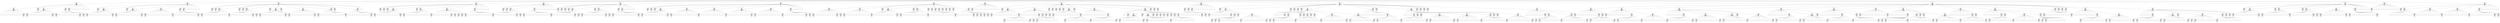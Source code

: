 digraph {
	0 [label=None ordering=in]
	1 [label="[[1 0 0 0]
 [0 0 0 0]
 [0 0 0 0]
 [0 0 0 0]]
Player: 2
Q: -0.23076923076923078
E: -3
N: 13" ordering=in]
	2 [label="[[1 2 0 0]
 [0 0 0 0]
 [0 0 0 0]
 [0 0 0 0]]
Player: 1
Q: -0.3333333333333333
E: -1
N: 3" ordering=in]
	3 [label="" ordering=in]
	4 [label="" ordering=in]
	5 [label="" ordering=in]
	6 [label="" ordering=in]
	7 [label="" ordering=in]
	8 [label="" ordering=in]
	9 [label="" ordering=in]
	10 [label="" ordering=in]
	11 [label="" ordering=in]
	12 [label="" ordering=in]
	13 [label="" ordering=in]
	14 [label="" ordering=in]
	15 [label="[[1 2 0 0]
 [0 0 0 0]
 [0 0 0 0]
 [0 0 1 0]]
Player: 2
Q: 1.0
E: 1
N: 1" ordering=in]
	16 [label="[[1 2 0 0]
 [0 0 0 0]
 [0 0 0 0]
 [0 0 0 1]]
Player: 2
Q: -1.0
E: -1
N: 1" ordering=in]
	17 [label="[[1 0 2 0]
 [0 0 0 0]
 [0 0 0 0]
 [0 0 0 0]]
Player: 1
Q: 1.0
E: 1
N: 1" ordering=in]
	18 [label="[[1 0 0 2]
 [0 0 0 0]
 [0 0 0 0]
 [0 0 0 0]]
Player: 1
Q: -0.3333333333333333
E: -1
N: 3" ordering=in]
	19 [label="" ordering=in]
	20 [label="" ordering=in]
	21 [label="" ordering=in]
	22 [label="" ordering=in]
	23 [label="" ordering=in]
	24 [label="" ordering=in]
	25 [label="" ordering=in]
	26 [label="" ordering=in]
	27 [label="" ordering=in]
	28 [label="" ordering=in]
	29 [label="" ordering=in]
	30 [label="" ordering=in]
	31 [label="[[1 0 0 2]
 [0 0 0 0]
 [0 0 0 0]
 [0 0 1 0]]
Player: 2
Q: 1.0
E: 1
N: 1" ordering=in]
	32 [label="[[1 0 0 2]
 [0 0 0 0]
 [0 0 0 0]
 [0 0 0 1]]
Player: 2
Q: -1.0
E: -1
N: 1" ordering=in]
	33 [label="[[1 0 0 0]
 [2 0 0 0]
 [0 0 0 0]
 [0 0 0 0]]
Player: 1
Q: 1.0
E: 1
N: 1" ordering=in]
	34 [label="[[1 0 0 0]
 [0 2 0 0]
 [0 0 0 0]
 [0 0 0 0]]
Player: 1
Q: -1.0
E: -4
N: 4" ordering=in]
	35 [label="" ordering=in]
	36 [label="" ordering=in]
	37 [label="" ordering=in]
	38 [label="" ordering=in]
	39 [label="" ordering=in]
	40 [label="" ordering=in]
	41 [label="" ordering=in]
	42 [label="" ordering=in]
	43 [label="" ordering=in]
	44 [label="" ordering=in]
	45 [label="" ordering=in]
	46 [label="[[1 0 0 0]
 [0 2 0 0]
 [0 0 0 0]
 [0 1 0 0]]
Player: 2
Q: -1.0
E: -1
N: 1" ordering=in]
	47 [label="[[1 0 0 0]
 [0 2 0 0]
 [0 0 0 0]
 [0 0 1 0]]
Player: 2
Q: -1.0
E: -1
N: 1" ordering=in]
	48 [label="[[1 0 0 0]
 [0 2 0 0]
 [0 0 0 0]
 [0 0 0 1]]
Player: 2
Q: -1.0
E: -1
N: 1" ordering=in]
	49 [label="" ordering=in]
	50 [label="" ordering=in]
	51 [label="" ordering=in]
	52 [label="" ordering=in]
	53 [label="" ordering=in]
	54 [label="" ordering=in]
	55 [label="" ordering=in]
	56 [label="" ordering=in]
	57 [label="" ordering=in]
	58 [label="" ordering=in]
	59 [label="[[0 1 0 0]
 [0 0 0 0]
 [0 0 0 0]
 [0 0 0 0]]
Player: 2
Q: -0.2
E: -3
N: 15" ordering=in]
	60 [label="[[2 1 0 0]
 [0 0 0 0]
 [0 0 0 0]
 [0 0 0 0]]
Player: 1
Q: 1.0
E: 1
N: 1" ordering=in]
	61 [label="[[0 1 2 0]
 [0 0 0 0]
 [0 0 0 0]
 [0 0 0 0]]
Player: 1
Q: -0.3333333333333333
E: -1
N: 3" ordering=in]
	62 [label="" ordering=in]
	63 [label="" ordering=in]
	64 [label="" ordering=in]
	65 [label="" ordering=in]
	66 [label="" ordering=in]
	67 [label="" ordering=in]
	68 [label="" ordering=in]
	69 [label="" ordering=in]
	70 [label="" ordering=in]
	71 [label="" ordering=in]
	72 [label="" ordering=in]
	73 [label="" ordering=in]
	74 [label="[[0 1 2 0]
 [0 0 0 0]
 [0 0 0 0]
 [0 0 1 0]]
Player: 2
Q: 1.0
E: 1
N: 1" ordering=in]
	75 [label="[[0 1 2 0]
 [0 0 0 0]
 [0 0 0 0]
 [0 0 0 1]]
Player: 2
Q: -1.0
E: -1
N: 1" ordering=in]
	76 [label="[[0 1 0 2]
 [0 0 0 0]
 [0 0 0 0]
 [0 0 0 0]]
Player: 1
Q: 1.0
E: 1
N: 1" ordering=in]
	77 [label="[[0 1 0 0]
 [2 0 0 0]
 [0 0 0 0]
 [0 0 0 0]]
Player: 1
Q: -0.3333333333333333
E: -1
N: 3" ordering=in]
	78 [label="" ordering=in]
	79 [label="" ordering=in]
	80 [label="" ordering=in]
	81 [label="" ordering=in]
	82 [label="" ordering=in]
	83 [label="" ordering=in]
	84 [label="" ordering=in]
	85 [label="" ordering=in]
	86 [label="" ordering=in]
	87 [label="" ordering=in]
	88 [label="" ordering=in]
	89 [label="" ordering=in]
	90 [label="[[0 1 0 0]
 [2 0 0 0]
 [0 0 0 0]
 [0 0 1 0]]
Player: 2
Q: 1.0
E: 1
N: 1" ordering=in]
	91 [label="[[0 1 0 0]
 [2 0 0 0]
 [0 0 0 0]
 [0 0 0 1]]
Player: 2
Q: -1.0
E: -1
N: 1" ordering=in]
	92 [label="[[0 1 0 0]
 [0 2 0 0]
 [0 0 0 0]
 [0 0 0 0]]
Player: 1
Q: 0.0
E: 0
N: 2" ordering=in]
	93 [label="" ordering=in]
	94 [label="" ordering=in]
	95 [label="" ordering=in]
	96 [label="" ordering=in]
	97 [label="" ordering=in]
	98 [label="" ordering=in]
	99 [label="" ordering=in]
	100 [label="" ordering=in]
	101 [label="" ordering=in]
	102 [label="" ordering=in]
	103 [label="" ordering=in]
	104 [label="" ordering=in]
	105 [label="" ordering=in]
	106 [label="[[0 1 0 0]
 [0 2 0 0]
 [0 0 0 0]
 [0 0 0 1]]
Player: 2
Q: 1.0
E: 1
N: 1" ordering=in]
	107 [label="[[0 1 0 0]
 [0 0 2 0]
 [0 0 0 0]
 [0 0 0 0]]
Player: 1
Q: 1.0
E: 1
N: 1" ordering=in]
	108 [label="[[0 1 0 0]
 [0 0 0 2]
 [0 0 0 0]
 [0 0 0 0]]
Player: 1
Q: -1.0
E: -3
N: 3" ordering=in]
	109 [label="" ordering=in]
	110 [label="" ordering=in]
	111 [label="" ordering=in]
	112 [label="" ordering=in]
	113 [label="" ordering=in]
	114 [label="" ordering=in]
	115 [label="" ordering=in]
	116 [label="" ordering=in]
	117 [label="" ordering=in]
	118 [label="" ordering=in]
	119 [label="" ordering=in]
	120 [label="" ordering=in]
	121 [label="[[0 1 0 0]
 [0 0 0 2]
 [0 0 0 0]
 [0 0 1 0]]
Player: 2
Q: -1.0
E: -1
N: 1" ordering=in]
	122 [label="[[0 1 0 0]
 [0 0 0 2]
 [0 0 0 0]
 [0 0 0 1]]
Player: 2
Q: -1.0
E: -1
N: 1" ordering=in]
	123 [label="" ordering=in]
	124 [label="" ordering=in]
	125 [label="" ordering=in]
	126 [label="" ordering=in]
	127 [label="" ordering=in]
	128 [label="" ordering=in]
	129 [label="" ordering=in]
	130 [label="" ordering=in]
	131 [label="[[0 0 1 0]
 [0 0 0 0]
 [0 0 0 0]
 [0 0 0 0]]
Player: 2
Q: -0.04
E: -1
N: 25" ordering=in]
	132 [label="[[2 0 1 0]
 [0 0 0 0]
 [0 0 0 0]
 [0 0 0 0]]
Player: 1
Q: 1.0
E: 1
N: 1" ordering=in]
	133 [label="[[0 2 1 0]
 [0 0 0 0]
 [0 0 0 0]
 [0 0 0 0]]
Player: 1
Q: 1.0
E: 1
N: 1" ordering=in]
	134 [label="[[0 0 1 2]
 [0 0 0 0]
 [0 0 0 0]
 [0 0 0 0]]
Player: 1
Q: 0.0
E: 0
N: 2" ordering=in]
	135 [label="" ordering=in]
	136 [label="" ordering=in]
	137 [label="" ordering=in]
	138 [label="" ordering=in]
	139 [label="" ordering=in]
	140 [label="" ordering=in]
	141 [label="" ordering=in]
	142 [label="" ordering=in]
	143 [label="" ordering=in]
	144 [label="" ordering=in]
	145 [label="" ordering=in]
	146 [label="" ordering=in]
	147 [label="" ordering=in]
	148 [label="[[0 0 1 2]
 [0 0 0 0]
 [0 0 0 0]
 [0 0 0 1]]
Player: 2
Q: 1.0
E: 1
N: 1" ordering=in]
	149 [label="[[0 0 1 0]
 [2 0 0 0]
 [0 0 0 0]
 [0 0 0 0]]
Player: 1
Q: 1.0
E: 1
N: 1" ordering=in]
	150 [label="[[0 0 1 0]
 [0 2 0 0]
 [0 0 0 0]
 [0 0 0 0]]
Player: 1
Q: 1.0
E: 1
N: 1" ordering=in]
	151 [label="[[0 0 1 0]
 [0 0 2 0]
 [0 0 0 0]
 [0 0 0 0]]
Player: 1
Q: -0.5
E: -2
N: 4" ordering=in]
	152 [label="" ordering=in]
	153 [label="" ordering=in]
	154 [label="" ordering=in]
	155 [label="" ordering=in]
	156 [label="" ordering=in]
	157 [label="" ordering=in]
	158 [label="" ordering=in]
	159 [label="" ordering=in]
	160 [label="" ordering=in]
	161 [label="" ordering=in]
	162 [label="" ordering=in]
	163 [label="[[0 0 1 0]
 [0 0 2 0]
 [0 0 0 0]
 [0 1 0 0]]
Player: 2
Q: 1.0
E: 1
N: 1" ordering=in]
	164 [label="[[0 0 1 0]
 [0 0 2 0]
 [0 0 0 0]
 [0 0 1 0]]
Player: 2
Q: -1.0
E: -1
N: 1" ordering=in]
	165 [label="[[0 0 1 0]
 [0 0 2 0]
 [0 0 0 0]
 [0 0 0 1]]
Player: 2
Q: -1.0
E: -1
N: 1" ordering=in]
	166 [label="[[0 0 1 0]
 [0 0 0 2]
 [0 0 0 0]
 [0 0 0 0]]
Player: 1
Q: 1.0
E: 1
N: 1" ordering=in]
	167 [label="[[0 0 1 0]
 [0 0 0 0]
 [2 0 0 0]
 [0 0 0 0]]
Player: 1
Q: -0.3333333333333333
E: -1
N: 3" ordering=in]
	168 [label="" ordering=in]
	169 [label="" ordering=in]
	170 [label="" ordering=in]
	171 [label="" ordering=in]
	172 [label="" ordering=in]
	173 [label="" ordering=in]
	174 [label="" ordering=in]
	175 [label="" ordering=in]
	176 [label="" ordering=in]
	177 [label="" ordering=in]
	178 [label="" ordering=in]
	179 [label="" ordering=in]
	180 [label="[[0 0 1 0]
 [0 0 0 0]
 [2 0 0 0]
 [0 0 1 0]]
Player: 2
Q: 1.0
E: 1
N: 1" ordering=in]
	181 [label="[[0 0 1 0]
 [0 0 0 0]
 [2 0 0 0]
 [0 0 0 1]]
Player: 2
Q: -1.0
E: -1
N: 1" ordering=in]
	182 [label="[[0 0 1 0]
 [0 0 0 0]
 [0 2 0 0]
 [0 0 0 0]]
Player: 1
Q: 1.0
E: 1
N: 1" ordering=in]
	183 [label="[[0 0 1 0]
 [0 0 0 0]
 [0 0 2 0]
 [0 0 0 0]]
Player: 1
Q: -0.3333333333333333
E: -1
N: 3" ordering=in]
	184 [label="" ordering=in]
	185 [label="" ordering=in]
	186 [label="" ordering=in]
	187 [label="" ordering=in]
	188 [label="" ordering=in]
	189 [label="" ordering=in]
	190 [label="" ordering=in]
	191 [label="" ordering=in]
	192 [label="" ordering=in]
	193 [label="" ordering=in]
	194 [label="" ordering=in]
	195 [label="" ordering=in]
	196 [label="[[0 0 1 0]
 [0 0 0 0]
 [0 0 2 0]
 [0 0 1 0]]
Player: 2
Q: 1.0
E: 1
N: 1" ordering=in]
	197 [label="[[0 0 1 0]
 [0 0 0 0]
 [0 0 2 0]
 [0 0 0 1]]
Player: 2
Q: -1.0
E: -1
N: 1" ordering=in]
	198 [label="[[0 0 1 0]
 [0 0 0 0]
 [0 0 0 2]
 [0 0 0 0]]
Player: 1
Q: 0.0
E: 0
N: 2" ordering=in]
	199 [label="" ordering=in]
	200 [label="" ordering=in]
	201 [label="" ordering=in]
	202 [label="" ordering=in]
	203 [label="" ordering=in]
	204 [label="" ordering=in]
	205 [label="" ordering=in]
	206 [label="" ordering=in]
	207 [label="" ordering=in]
	208 [label="" ordering=in]
	209 [label="" ordering=in]
	210 [label="" ordering=in]
	211 [label="" ordering=in]
	212 [label="[[0 0 1 0]
 [0 0 0 0]
 [0 0 0 2]
 [0 0 0 1]]
Player: 2
Q: 1.0
E: 1
N: 1" ordering=in]
	213 [label="[[0 0 1 0]
 [0 0 0 0]
 [0 0 0 0]
 [2 0 0 0]]
Player: 1
Q: 1.0
E: 1
N: 1" ordering=in]
	214 [label="[[0 0 1 0]
 [0 0 0 0]
 [0 0 0 0]
 [0 2 0 0]]
Player: 1
Q: -1.0
E: -3
N: 3" ordering=in]
	215 [label="" ordering=in]
	216 [label="" ordering=in]
	217 [label="" ordering=in]
	218 [label="" ordering=in]
	219 [label="" ordering=in]
	220 [label="" ordering=in]
	221 [label="" ordering=in]
	222 [label="" ordering=in]
	223 [label="" ordering=in]
	224 [label="" ordering=in]
	225 [label="" ordering=in]
	226 [label="" ordering=in]
	227 [label="[[0 0 1 0]
 [0 0 0 0]
 [0 0 0 0]
 [0 2 1 0]]
Player: 2
Q: -1.0
E: -1
N: 1" ordering=in]
	228 [label="[[0 0 1 0]
 [0 0 0 0]
 [0 0 0 0]
 [0 2 0 1]]
Player: 2
Q: -1.0
E: -1
N: 1" ordering=in]
	229 [label="" ordering=in]
	230 [label="" ordering=in]
	231 [label="[[0 0 0 1]
 [0 0 0 0]
 [0 0 0 0]
 [0 0 0 0]]
Player: 2
Q: -0.1111111111111111
E: -2
N: 18" ordering=in]
	232 [label="[[2 0 0 1]
 [0 0 0 0]
 [0 0 0 0]
 [0 0 0 0]]
Player: 1
Q: 1.0
E: 1
N: 1" ordering=in]
	233 [label="[[0 2 0 1]
 [0 0 0 0]
 [0 0 0 0]
 [0 0 0 0]]
Player: 1
Q: 1.0
E: 1
N: 1" ordering=in]
	234 [label="[[0 0 2 1]
 [0 0 0 0]
 [0 0 0 0]
 [0 0 0 0]]
Player: 1
Q: 1.0
E: 1
N: 1" ordering=in]
	235 [label="[[0 0 0 1]
 [2 0 0 0]
 [0 0 0 0]
 [0 0 0 0]]
Player: 1
Q: -0.3333333333333333
E: -1
N: 3" ordering=in]
	236 [label="" ordering=in]
	237 [label="" ordering=in]
	238 [label="" ordering=in]
	239 [label="" ordering=in]
	240 [label="" ordering=in]
	241 [label="" ordering=in]
	242 [label="" ordering=in]
	243 [label="" ordering=in]
	244 [label="" ordering=in]
	245 [label="" ordering=in]
	246 [label="" ordering=in]
	247 [label="" ordering=in]
	248 [label="[[0 0 0 1]
 [2 0 0 0]
 [0 0 0 0]
 [0 0 1 0]]
Player: 2
Q: 1.0
E: 1
N: 1" ordering=in]
	249 [label="[[0 0 0 1]
 [2 0 0 0]
 [0 0 0 0]
 [0 0 0 1]]
Player: 2
Q: -1.0
E: -1
N: 1" ordering=in]
	250 [label="[[0 0 0 1]
 [0 2 0 0]
 [0 0 0 0]
 [0 0 0 0]]
Player: 1
Q: 1.0
E: 1
N: 1" ordering=in]
	251 [label="[[0 0 0 1]
 [0 0 2 0]
 [0 0 0 0]
 [0 0 0 0]]
Player: 1
Q: 0.0
E: 0
N: 2" ordering=in]
	252 [label="" ordering=in]
	253 [label="" ordering=in]
	254 [label="" ordering=in]
	255 [label="" ordering=in]
	256 [label="" ordering=in]
	257 [label="" ordering=in]
	258 [label="" ordering=in]
	259 [label="" ordering=in]
	260 [label="" ordering=in]
	261 [label="" ordering=in]
	262 [label="" ordering=in]
	263 [label="" ordering=in]
	264 [label="" ordering=in]
	265 [label="[[0 0 0 1]
 [0 0 2 0]
 [0 0 0 0]
 [0 0 0 1]]
Player: 2
Q: 1.0
E: 1
N: 1" ordering=in]
	266 [label="[[0 0 0 1]
 [0 0 0 2]
 [0 0 0 0]
 [0 0 0 0]]
Player: 1
Q: -0.6666666666666666
E: -4
N: 6" ordering=in]
	267 [label="" ordering=in]
	268 [label="" ordering=in]
	269 [label="" ordering=in]
	270 [label="" ordering=in]
	271 [label="" ordering=in]
	272 [label="" ordering=in]
	273 [label="" ordering=in]
	274 [label="" ordering=in]
	275 [label="" ordering=in]
	276 [label="[[0 0 0 1]
 [0 0 0 2]
 [0 0 0 1]
 [0 0 0 0]]
Player: 2
Q: 1.0
E: 1
N: 1" ordering=in]
	277 [label="[[0 0 0 1]
 [0 0 0 2]
 [0 0 0 0]
 [1 0 0 0]]
Player: 2
Q: -1.0
E: -1
N: 1" ordering=in]
	278 [label="[[0 0 0 1]
 [0 0 0 2]
 [0 0 0 0]
 [0 1 0 0]]
Player: 2
Q: -1.0
E: -1
N: 1" ordering=in]
	279 [label="[[0 0 0 1]
 [0 0 0 2]
 [0 0 0 0]
 [0 0 1 0]]
Player: 2
Q: -1.0
E: -1
N: 1" ordering=in]
	280 [label="[[0 0 0 1]
 [0 0 0 2]
 [0 0 0 0]
 [0 0 0 1]]
Player: 2
Q: -1.0
E: -1
N: 1" ordering=in]
	281 [label="[[0 0 0 1]
 [0 0 0 0]
 [2 0 0 0]
 [0 0 0 0]]
Player: 1
Q: -1.0
E: -2
N: 2" ordering=in]
	282 [label="" ordering=in]
	283 [label="" ordering=in]
	284 [label="" ordering=in]
	285 [label="" ordering=in]
	286 [label="" ordering=in]
	287 [label="" ordering=in]
	288 [label="" ordering=in]
	289 [label="" ordering=in]
	290 [label="" ordering=in]
	291 [label="" ordering=in]
	292 [label="" ordering=in]
	293 [label="" ordering=in]
	294 [label="" ordering=in]
	295 [label="[[0 0 0 1]
 [0 0 0 0]
 [2 0 0 0]
 [0 0 0 1]]
Player: 2
Q: -1.0
E: -1
N: 1" ordering=in]
	296 [label="" ordering=in]
	297 [label="" ordering=in]
	298 [label="" ordering=in]
	299 [label="" ordering=in]
	300 [label="" ordering=in]
	301 [label="" ordering=in]
	302 [label="" ordering=in]
	303 [label="[[0 0 0 0]
 [1 0 0 0]
 [0 0 0 0]
 [0 0 0 0]]
Player: 2
Q: -0.3333333333333333
E: -3
N: 9" ordering=in]
	304 [label="[[2 0 0 0]
 [1 0 0 0]
 [0 0 0 0]
 [0 0 0 0]]
Player: 1
Q: 1.0
E: 1
N: 1" ordering=in]
	305 [label="[[0 2 0 0]
 [1 0 0 0]
 [0 0 0 0]
 [0 0 0 0]]
Player: 1
Q: 1.0
E: 1
N: 1" ordering=in]
	306 [label="[[0 0 2 0]
 [1 0 0 0]
 [0 0 0 0]
 [0 0 0 0]]
Player: 1
Q: -0.5
E: -2
N: 4" ordering=in]
	307 [label="" ordering=in]
	308 [label="" ordering=in]
	309 [label="" ordering=in]
	310 [label="" ordering=in]
	311 [label="" ordering=in]
	312 [label="" ordering=in]
	313 [label="" ordering=in]
	314 [label="" ordering=in]
	315 [label="" ordering=in]
	316 [label="" ordering=in]
	317 [label="" ordering=in]
	318 [label="[[0 0 2 0]
 [1 0 0 0]
 [0 0 0 0]
 [0 1 0 0]]
Player: 2
Q: 1.0
E: 1
N: 1" ordering=in]
	319 [label="[[0 0 2 0]
 [1 0 0 0]
 [0 0 0 0]
 [0 0 1 0]]
Player: 2
Q: -1.0
E: -1
N: 1" ordering=in]
	320 [label="[[0 0 2 0]
 [1 0 0 0]
 [0 0 0 0]
 [0 0 0 1]]
Player: 2
Q: -1.0
E: -1
N: 1" ordering=in]
	321 [label="[[0 0 0 2]
 [1 0 0 0]
 [0 0 0 0]
 [0 0 0 0]]
Player: 1
Q: -1.0
E: -2
N: 2" ordering=in]
	322 [label="" ordering=in]
	323 [label="" ordering=in]
	324 [label="" ordering=in]
	325 [label="" ordering=in]
	326 [label="" ordering=in]
	327 [label="" ordering=in]
	328 [label="" ordering=in]
	329 [label="" ordering=in]
	330 [label="" ordering=in]
	331 [label="" ordering=in]
	332 [label="" ordering=in]
	333 [label="" ordering=in]
	334 [label="" ordering=in]
	335 [label="[[0 0 0 2]
 [1 0 0 0]
 [0 0 0 0]
 [0 0 0 1]]
Player: 2
Q: -1.0
E: -1
N: 1" ordering=in]
	336 [label="" ordering=in]
	337 [label="" ordering=in]
	338 [label="" ordering=in]
	339 [label="" ordering=in]
	340 [label="" ordering=in]
	341 [label="" ordering=in]
	342 [label="" ordering=in]
	343 [label="" ordering=in]
	344 [label="" ordering=in]
	345 [label="" ordering=in]
	346 [label="" ordering=in]
	347 [label="[[0 0 0 0]
 [0 1 0 0]
 [0 0 0 0]
 [0 0 0 0]]
Player: 2
Q: -0.1111111111111111
E: -2
N: 18" ordering=in]
	348 [label="[[2 0 0 0]
 [0 1 0 0]
 [0 0 0 0]
 [0 0 0 0]]
Player: 1
Q: 1.0
E: 1
N: 1" ordering=in]
	349 [label="[[0 2 0 0]
 [0 1 0 0]
 [0 0 0 0]
 [0 0 0 0]]
Player: 1
Q: 1.0
E: 1
N: 1" ordering=in]
	350 [label="[[0 0 2 0]
 [0 1 0 0]
 [0 0 0 0]
 [0 0 0 0]]
Player: 1
Q: 1.0
E: 1
N: 1" ordering=in]
	351 [label="[[0 0 0 2]
 [0 1 0 0]
 [0 0 0 0]
 [0 0 0 0]]
Player: 1
Q: 1.0
E: 1
N: 1" ordering=in]
	352 [label="[[0 0 0 0]
 [2 1 0 0]
 [0 0 0 0]
 [0 0 0 0]]
Player: 1
Q: -0.5
E: -2
N: 4" ordering=in]
	353 [label="" ordering=in]
	354 [label="" ordering=in]
	355 [label="" ordering=in]
	356 [label="" ordering=in]
	357 [label="" ordering=in]
	358 [label="" ordering=in]
	359 [label="" ordering=in]
	360 [label="" ordering=in]
	361 [label="" ordering=in]
	362 [label="" ordering=in]
	363 [label="" ordering=in]
	364 [label="[[0 0 0 0]
 [2 1 0 0]
 [0 0 0 0]
 [0 1 0 0]]
Player: 2
Q: 1.0
E: 1
N: 1" ordering=in]
	365 [label="[[0 0 0 0]
 [2 1 0 0]
 [0 0 0 0]
 [0 0 1 0]]
Player: 2
Q: -1.0
E: -1
N: 1" ordering=in]
	366 [label="[[0 0 0 0]
 [2 1 0 0]
 [0 0 0 0]
 [0 0 0 1]]
Player: 2
Q: -1.0
E: -1
N: 1" ordering=in]
	367 [label="[[0 0 0 0]
 [0 1 2 0]
 [0 0 0 0]
 [0 0 0 0]]
Player: 1
Q: 1.0
E: 1
N: 1" ordering=in]
	368 [label="[[0 0 0 0]
 [0 1 0 2]
 [0 0 0 0]
 [0 0 0 0]]
Player: 1
Q: -0.5
E: -2
N: 4" ordering=in]
	369 [label="" ordering=in]
	370 [label="" ordering=in]
	371 [label="" ordering=in]
	372 [label="" ordering=in]
	373 [label="" ordering=in]
	374 [label="" ordering=in]
	375 [label="" ordering=in]
	376 [label="" ordering=in]
	377 [label="" ordering=in]
	378 [label="" ordering=in]
	379 [label="" ordering=in]
	380 [label="[[0 0 0 0]
 [0 1 0 2]
 [0 0 0 0]
 [0 1 0 0]]
Player: 2
Q: 1.0
E: 1
N: 1" ordering=in]
	381 [label="[[0 0 0 0]
 [0 1 0 2]
 [0 0 0 0]
 [0 0 1 0]]
Player: 2
Q: -1.0
E: -1
N: 1" ordering=in]
	382 [label="[[0 0 0 0]
 [0 1 0 2]
 [0 0 0 0]
 [0 0 0 1]]
Player: 2
Q: -1.0
E: -1
N: 1" ordering=in]
	383 [label="[[0 0 0 0]
 [0 1 0 0]
 [2 0 0 0]
 [0 0 0 0]]
Player: 1
Q: 1.0
E: 1
N: 1" ordering=in]
	384 [label="[[0 0 0 0]
 [0 1 0 0]
 [0 2 0 0]
 [0 0 0 0]]
Player: 1
Q: -1.0
E: -3
N: 3" ordering=in]
	385 [label="" ordering=in]
	386 [label="" ordering=in]
	387 [label="" ordering=in]
	388 [label="" ordering=in]
	389 [label="" ordering=in]
	390 [label="" ordering=in]
	391 [label="" ordering=in]
	392 [label="" ordering=in]
	393 [label="" ordering=in]
	394 [label="" ordering=in]
	395 [label="" ordering=in]
	396 [label="" ordering=in]
	397 [label="[[0 0 0 0]
 [0 1 0 0]
 [0 2 0 0]
 [0 0 1 0]]
Player: 2
Q: -1.0
E: -1
N: 1" ordering=in]
	398 [label="[[0 0 0 0]
 [0 1 0 0]
 [0 2 0 0]
 [0 0 0 1]]
Player: 2
Q: -1.0
E: -1
N: 1" ordering=in]
	399 [label="" ordering=in]
	400 [label="" ordering=in]
	401 [label="" ordering=in]
	402 [label="" ordering=in]
	403 [label="" ordering=in]
	404 [label="" ordering=in]
	405 [label="[[0 0 0 0]
 [0 0 1 0]
 [0 0 0 0]
 [0 0 0 0]]
Player: 2
Q: -0.1
E: -2
N: 20" ordering=in]
	406 [label="[[2 0 0 0]
 [0 0 1 0]
 [0 0 0 0]
 [0 0 0 0]]
Player: 1
Q: 1.0
E: 1
N: 1" ordering=in]
	407 [label="[[0 2 0 0]
 [0 0 1 0]
 [0 0 0 0]
 [0 0 0 0]]
Player: 1
Q: 1.0
E: 1
N: 1" ordering=in]
	408 [label="[[0 0 2 0]
 [0 0 1 0]
 [0 0 0 0]
 [0 0 0 0]]
Player: 1
Q: 1.0
E: 1
N: 1" ordering=in]
	409 [label="[[0 0 0 2]
 [0 0 1 0]
 [0 0 0 0]
 [0 0 0 0]]
Player: 1
Q: -0.3333333333333333
E: -1
N: 3" ordering=in]
	410 [label="" ordering=in]
	411 [label="" ordering=in]
	412 [label="" ordering=in]
	413 [label="" ordering=in]
	414 [label="" ordering=in]
	415 [label="" ordering=in]
	416 [label="" ordering=in]
	417 [label="" ordering=in]
	418 [label="" ordering=in]
	419 [label="" ordering=in]
	420 [label="" ordering=in]
	421 [label="" ordering=in]
	422 [label="[[0 0 0 2]
 [0 0 1 0]
 [0 0 0 0]
 [0 0 1 0]]
Player: 2
Q: 1.0
E: 1
N: 1" ordering=in]
	423 [label="[[0 0 0 2]
 [0 0 1 0]
 [0 0 0 0]
 [0 0 0 1]]
Player: 2
Q: -1.0
E: -1
N: 1" ordering=in]
	424 [label="[[0 0 0 0]
 [2 0 1 0]
 [0 0 0 0]
 [0 0 0 0]]
Player: 1
Q: 0.0
E: 0
N: 2" ordering=in]
	425 [label="" ordering=in]
	426 [label="" ordering=in]
	427 [label="" ordering=in]
	428 [label="" ordering=in]
	429 [label="" ordering=in]
	430 [label="" ordering=in]
	431 [label="" ordering=in]
	432 [label="" ordering=in]
	433 [label="" ordering=in]
	434 [label="" ordering=in]
	435 [label="" ordering=in]
	436 [label="" ordering=in]
	437 [label="" ordering=in]
	438 [label="[[0 0 0 0]
 [2 0 1 0]
 [0 0 0 0]
 [0 0 0 1]]
Player: 2
Q: 1.0
E: 1
N: 1" ordering=in]
	439 [label="[[0 0 0 0]
 [0 2 1 0]
 [0 0 0 0]
 [0 0 0 0]]
Player: 1
Q: 0.0
E: 0
N: 2" ordering=in]
	440 [label="" ordering=in]
	441 [label="" ordering=in]
	442 [label="" ordering=in]
	443 [label="" ordering=in]
	444 [label="" ordering=in]
	445 [label="" ordering=in]
	446 [label="" ordering=in]
	447 [label="" ordering=in]
	448 [label="" ordering=in]
	449 [label="" ordering=in]
	450 [label="" ordering=in]
	451 [label="" ordering=in]
	452 [label="" ordering=in]
	453 [label="[[0 0 0 0]
 [0 2 1 0]
 [0 0 0 0]
 [0 0 0 1]]
Player: 2
Q: 1.0
E: 1
N: 1" ordering=in]
	454 [label="[[0 0 0 0]
 [0 0 1 2]
 [0 0 0 0]
 [0 0 0 0]]
Player: 1
Q: -0.3333333333333333
E: -1
N: 3" ordering=in]
	455 [label="" ordering=in]
	456 [label="" ordering=in]
	457 [label="" ordering=in]
	458 [label="" ordering=in]
	459 [label="" ordering=in]
	460 [label="" ordering=in]
	461 [label="" ordering=in]
	462 [label="" ordering=in]
	463 [label="" ordering=in]
	464 [label="" ordering=in]
	465 [label="" ordering=in]
	466 [label="" ordering=in]
	467 [label="[[0 0 0 0]
 [0 0 1 2]
 [0 0 0 0]
 [0 0 1 0]]
Player: 2
Q: 1.0
E: 1
N: 1" ordering=in]
	468 [label="[[0 0 0 0]
 [0 0 1 2]
 [0 0 0 0]
 [0 0 0 1]]
Player: 2
Q: -1.0
E: -1
N: 1" ordering=in]
	469 [label="[[0 0 0 0]
 [0 0 1 0]
 [2 0 0 0]
 [0 0 0 0]]
Player: 1
Q: 0.0
E: 0
N: 2" ordering=in]
	470 [label="" ordering=in]
	471 [label="" ordering=in]
	472 [label="" ordering=in]
	473 [label="" ordering=in]
	474 [label="" ordering=in]
	475 [label="" ordering=in]
	476 [label="" ordering=in]
	477 [label="" ordering=in]
	478 [label="" ordering=in]
	479 [label="" ordering=in]
	480 [label="" ordering=in]
	481 [label="" ordering=in]
	482 [label="" ordering=in]
	483 [label="[[0 0 0 0]
 [0 0 1 0]
 [2 0 0 0]
 [0 0 0 1]]
Player: 2
Q: 1.0
E: 1
N: 1" ordering=in]
	484 [label="[[0 0 0 0]
 [0 0 1 0]
 [0 2 0 0]
 [0 0 0 0]]
Player: 1
Q: -1.0
E: -4
N: 4" ordering=in]
	485 [label="" ordering=in]
	486 [label="" ordering=in]
	487 [label="" ordering=in]
	488 [label="" ordering=in]
	489 [label="" ordering=in]
	490 [label="" ordering=in]
	491 [label="" ordering=in]
	492 [label="" ordering=in]
	493 [label="" ordering=in]
	494 [label="" ordering=in]
	495 [label="" ordering=in]
	496 [label="[[0 0 0 0]
 [0 0 1 0]
 [0 2 0 0]
 [0 1 0 0]]
Player: 2
Q: -1.0
E: -1
N: 1" ordering=in]
	497 [label="[[0 0 0 0]
 [0 0 1 0]
 [0 2 0 0]
 [0 0 1 0]]
Player: 2
Q: -1.0
E: -1
N: 1" ordering=in]
	498 [label="[[0 0 0 0]
 [0 0 1 0]
 [0 2 0 0]
 [0 0 0 1]]
Player: 2
Q: -1.0
E: -1
N: 1" ordering=in]
	499 [label="" ordering=in]
	500 [label="" ordering=in]
	501 [label="" ordering=in]
	502 [label="" ordering=in]
	503 [label="" ordering=in]
	504 [label="" ordering=in]
	505 [label="[[0 0 0 0]
 [0 0 0 1]
 [0 0 0 0]
 [0 0 0 0]]
Player: 2
Q: 0.0
E: 0
N: 30" ordering=in]
	506 [label="[[2 0 0 0]
 [0 0 0 1]
 [0 0 0 0]
 [0 0 0 0]]
Player: 1
Q: -0.5
E: -2
N: 4" ordering=in]
	507 [label="" ordering=in]
	508 [label="" ordering=in]
	509 [label="" ordering=in]
	510 [label="" ordering=in]
	511 [label="" ordering=in]
	512 [label="" ordering=in]
	513 [label="" ordering=in]
	514 [label="" ordering=in]
	515 [label="" ordering=in]
	516 [label="" ordering=in]
	517 [label="" ordering=in]
	518 [label="[[2 0 0 0]
 [0 0 0 1]
 [0 0 0 0]
 [0 1 0 0]]
Player: 2
Q: 1.0
E: 1
N: 1" ordering=in]
	519 [label="[[2 0 0 0]
 [0 0 0 1]
 [0 0 0 0]
 [0 0 1 0]]
Player: 2
Q: -1.0
E: -1
N: 1" ordering=in]
	520 [label="[[2 0 0 0]
 [0 0 0 1]
 [0 0 0 0]
 [0 0 0 1]]
Player: 2
Q: -1.0
E: -1
N: 1" ordering=in]
	521 [label="[[0 2 0 0]
 [0 0 0 1]
 [0 0 0 0]
 [0 0 0 0]]
Player: 1
Q: 0.0
E: 0
N: 2" ordering=in]
	522 [label="" ordering=in]
	523 [label="" ordering=in]
	524 [label="" ordering=in]
	525 [label="" ordering=in]
	526 [label="" ordering=in]
	527 [label="" ordering=in]
	528 [label="" ordering=in]
	529 [label="" ordering=in]
	530 [label="" ordering=in]
	531 [label="" ordering=in]
	532 [label="" ordering=in]
	533 [label="" ordering=in]
	534 [label="" ordering=in]
	535 [label="[[0 2 0 0]
 [0 0 0 1]
 [0 0 0 0]
 [0 0 0 1]]
Player: 2
Q: 1.0
E: 1
N: 1" ordering=in]
	536 [label="[[0 0 2 0]
 [0 0 0 1]
 [0 0 0 0]
 [0 0 0 0]]
Player: 1
Q: 1.0
E: 1
N: 1" ordering=in]
	537 [label="[[0 0 0 2]
 [0 0 0 1]
 [0 0 0 0]
 [0 0 0 0]]
Player: 1
Q: -0.3333333333333333
E: -1
N: 3" ordering=in]
	538 [label="" ordering=in]
	539 [label="" ordering=in]
	540 [label="" ordering=in]
	541 [label="" ordering=in]
	542 [label="" ordering=in]
	543 [label="" ordering=in]
	544 [label="" ordering=in]
	545 [label="" ordering=in]
	546 [label="" ordering=in]
	547 [label="" ordering=in]
	548 [label="" ordering=in]
	549 [label="" ordering=in]
	550 [label="[[0 0 0 2]
 [0 0 0 1]
 [0 0 0 0]
 [0 0 1 0]]
Player: 2
Q: 1.0
E: 1
N: 1" ordering=in]
	551 [label="[[0 0 0 2]
 [0 0 0 1]
 [0 0 0 0]
 [0 0 0 1]]
Player: 2
Q: -1.0
E: -1
N: 1" ordering=in]
	552 [label="[[0 0 0 0]
 [2 0 0 1]
 [0 0 0 0]
 [0 0 0 0]]
Player: 1
Q: 1.0
E: 1
N: 1" ordering=in]
	553 [label="[[0 0 0 0]
 [0 2 0 1]
 [0 0 0 0]
 [0 0 0 0]]
Player: 1
Q: 0.0
E: 0
N: 2" ordering=in]
	554 [label="" ordering=in]
	555 [label="" ordering=in]
	556 [label="" ordering=in]
	557 [label="" ordering=in]
	558 [label="" ordering=in]
	559 [label="" ordering=in]
	560 [label="" ordering=in]
	561 [label="" ordering=in]
	562 [label="" ordering=in]
	563 [label="" ordering=in]
	564 [label="" ordering=in]
	565 [label="" ordering=in]
	566 [label="" ordering=in]
	567 [label="[[0 0 0 0]
 [0 2 0 1]
 [0 0 0 0]
 [0 0 0 1]]
Player: 2
Q: 1.0
E: 1
N: 1" ordering=in]
	568 [label="[[0 0 0 0]
 [0 0 2 1]
 [0 0 0 0]
 [0 0 0 0]]
Player: 1
Q: 1.0
E: 1
N: 1" ordering=in]
	569 [label="[[0 0 0 0]
 [0 0 0 1]
 [2 0 0 0]
 [0 0 0 0]]
Player: 1
Q: 1.0
E: 1
N: 1" ordering=in]
	570 [label="[[0 0 0 0]
 [0 0 0 1]
 [0 2 0 0]
 [0 0 0 0]]
Player: 1
Q: 1.0
E: 1
N: 1" ordering=in]
	571 [label="[[0 0 0 0]
 [0 0 0 1]
 [0 0 2 0]
 [0 0 0 0]]
Player: 1
Q: 0.0
E: 0
N: 2" ordering=in]
	572 [label="" ordering=in]
	573 [label="" ordering=in]
	574 [label="" ordering=in]
	575 [label="" ordering=in]
	576 [label="" ordering=in]
	577 [label="" ordering=in]
	578 [label="" ordering=in]
	579 [label="" ordering=in]
	580 [label="" ordering=in]
	581 [label="" ordering=in]
	582 [label="" ordering=in]
	583 [label="" ordering=in]
	584 [label="" ordering=in]
	585 [label="[[0 0 0 0]
 [0 0 0 1]
 [0 0 2 0]
 [0 0 0 1]]
Player: 2
Q: 1.0
E: 1
N: 1" ordering=in]
	586 [label="[[0 0 0 0]
 [0 0 0 1]
 [0 0 0 2]
 [0 0 0 0]]
Player: 1
Q: 1.0
E: 1
N: 1" ordering=in]
	587 [label="[[0 0 0 0]
 [0 0 0 1]
 [0 0 0 0]
 [2 0 0 0]]
Player: 1
Q: 1.0
E: 1
N: 1" ordering=in]
	588 [label="[[0 0 0 0]
 [0 0 0 1]
 [0 0 0 0]
 [0 2 0 0]]
Player: 1
Q: 1.0
E: 1
N: 1" ordering=in]
	589 [label="[[0 0 0 0]
 [0 0 0 1]
 [0 0 0 0]
 [0 0 2 0]]
Player: 1
Q: 1.0
E: 1
N: 1" ordering=in]
	590 [label="[[0 0 0 0]
 [0 0 0 1]
 [0 0 0 0]
 [0 0 0 2]]
Player: 1
Q: -1.0
E: -7
N: 7" ordering=in]
	591 [label="" ordering=in]
	592 [label="" ordering=in]
	593 [label="" ordering=in]
	594 [label="" ordering=in]
	595 [label="" ordering=in]
	596 [label="" ordering=in]
	597 [label="" ordering=in]
	598 [label="" ordering=in]
	599 [label="[[0 0 0 0]
 [0 0 0 1]
 [0 1 0 0]
 [0 0 0 2]]
Player: 2
Q: -1.0
E: -1
N: 1" ordering=in]
	600 [label="[[0 0 0 0]
 [0 0 0 1]
 [0 0 1 0]
 [0 0 0 2]]
Player: 2
Q: -1.0
E: -1
N: 1" ordering=in]
	601 [label="[[0 0 0 0]
 [0 0 0 1]
 [0 0 0 1]
 [0 0 0 2]]
Player: 2
Q: -1.0
E: -1
N: 1" ordering=in]
	602 [label="[[0 0 0 0]
 [0 0 0 1]
 [0 0 0 0]
 [1 0 0 2]]
Player: 2
Q: -1.0
E: -1
N: 1" ordering=in]
	603 [label="[[0 0 0 0]
 [0 0 0 1]
 [0 0 0 0]
 [0 1 0 2]]
Player: 2
Q: -1.0
E: -1
N: 1" ordering=in]
	604 [label="[[0 0 0 0]
 [0 0 0 1]
 [0 0 0 0]
 [0 0 1 2]]
Player: 2
Q: -1.0
E: -1
N: 1" ordering=in]
	605 [label="[[0 0 0 0]
 [0 0 0 0]
 [1 0 0 0]
 [0 0 0 0]]
Player: 2
Q: -1.0
E: -2
N: 2" ordering=in]
	606 [label="[[2 0 0 0]
 [0 0 0 0]
 [1 0 0 0]
 [0 0 0 0]]
Player: 1
Q: -1.0
E: -1
N: 1" ordering=in]
	607 [label="" ordering=in]
	608 [label="" ordering=in]
	609 [label="" ordering=in]
	610 [label="" ordering=in]
	611 [label="" ordering=in]
	612 [label="" ordering=in]
	613 [label="" ordering=in]
	614 [label="" ordering=in]
	615 [label="" ordering=in]
	616 [label="" ordering=in]
	617 [label="" ordering=in]
	618 [label="" ordering=in]
	619 [label="" ordering=in]
	620 [label="" ordering=in]
	621 [label="[[0 0 0 0]
 [0 0 0 0]
 [0 1 0 0]
 [0 0 0 0]]
Player: 2
Q: 0.10638297872340426
E: 5
N: 47" ordering=in]
	622 [label="[[2 0 0 0]
 [0 0 0 0]
 [0 1 0 0]
 [0 0 0 0]]
Player: 1
Q: 1.0
E: 1
N: 1" ordering=in]
	623 [label="[[0 2 0 0]
 [0 0 0 0]
 [0 1 0 0]
 [0 0 0 0]]
Player: 1
Q: 0.3333333333333333
E: 1
N: 3" ordering=in]
	624 [label="" ordering=in]
	625 [label="" ordering=in]
	626 [label="" ordering=in]
	627 [label="" ordering=in]
	628 [label="" ordering=in]
	629 [label="" ordering=in]
	630 [label="" ordering=in]
	631 [label="" ordering=in]
	632 [label="" ordering=in]
	633 [label="" ordering=in]
	634 [label="" ordering=in]
	635 [label="" ordering=in]
	636 [label="" ordering=in]
	637 [label="[[0 2 0 0]
 [0 0 0 0]
 [0 1 0 0]
 [0 0 0 1]]
Player: 2
Q: 1.0
E: 2
N: 2" ordering=in]
	638 [label="[[2 2 0 0]
 [0 0 0 0]
 [0 1 0 0]
 [0 0 0 1]]
Player: 1
Q: 1.0
E: 1
N: 1" ordering=in]
	639 [label="" ordering=in]
	640 [label="" ordering=in]
	641 [label="" ordering=in]
	642 [label="" ordering=in]
	643 [label="" ordering=in]
	644 [label="" ordering=in]
	645 [label="" ordering=in]
	646 [label="" ordering=in]
	647 [label="" ordering=in]
	648 [label="" ordering=in]
	649 [label="" ordering=in]
	650 [label="" ordering=in]
	651 [label="[[0 0 2 0]
 [0 0 0 0]
 [0 1 0 0]
 [0 0 0 0]]
Player: 1
Q: -0.3333333333333333
E: -3
N: 9" ordering=in]
	652 [label="" ordering=in]
	653 [label="" ordering=in]
	654 [label="" ordering=in]
	655 [label="" ordering=in]
	656 [label="" ordering=in]
	657 [label="" ordering=in]
	658 [label="" ordering=in]
	659 [label="" ordering=in]
	660 [label="" ordering=in]
	661 [label="[[0 0 2 0]
 [0 0 0 0]
 [0 1 0 1]
 [0 0 0 0]]
Player: 2
Q: -1.0
E: -1
N: 1" ordering=in]
	662 [label="[[0 0 2 0]
 [0 0 0 0]
 [0 1 0 0]
 [1 0 0 0]]
Player: 2
Q: 0.5
E: 2
N: 4" ordering=in]
	663 [label="[[2 0 2 0]
 [0 0 0 0]
 [0 1 0 0]
 [1 0 0 0]]
Player: 1
Q: 1.0
E: 1
N: 1" ordering=in]
	664 [label="[[0 2 2 0]
 [0 0 0 0]
 [0 1 0 0]
 [1 0 0 0]]
Player: 1
Q: 1.0
E: 1
N: 1" ordering=in]
	665 [label="[[0 0 2 2]
 [0 0 0 0]
 [0 1 0 0]
 [1 0 0 0]]
Player: 1
Q: -1.0
E: -1
N: 1" ordering=in]
	666 [label="" ordering=in]
	667 [label="" ordering=in]
	668 [label="" ordering=in]
	669 [label="" ordering=in]
	670 [label="" ordering=in]
	671 [label="" ordering=in]
	672 [label="" ordering=in]
	673 [label="" ordering=in]
	674 [label="" ordering=in]
	675 [label="" ordering=in]
	676 [label="[[0 0 2 0]
 [0 0 0 0]
 [0 1 0 0]
 [0 1 0 0]]
Player: 2
Q: -1.0
E: -1
N: 1" ordering=in]
	677 [label="[[0 0 2 0]
 [0 0 0 0]
 [0 1 0 0]
 [0 0 1 0]]
Player: 2
Q: -1.0
E: -1
N: 1" ordering=in]
	678 [label="[[0 0 2 0]
 [0 0 0 0]
 [0 1 0 0]
 [0 0 0 1]]
Player: 2
Q: -1.0
E: -1
N: 1" ordering=in]
	679 [label="[[0 0 0 2]
 [0 0 0 0]
 [0 1 0 0]
 [0 0 0 0]]
Player: 1
Q: 1.0
E: 1
N: 1" ordering=in]
	680 [label="[[0 0 0 0]
 [2 0 0 0]
 [0 1 0 0]
 [0 0 0 0]]
Player: 1
Q: 1.0
E: 1
N: 1" ordering=in]
	681 [label="[[0 0 0 0]
 [0 2 0 0]
 [0 1 0 0]
 [0 0 0 0]]
Player: 1
Q: 1.0
E: 1
N: 1" ordering=in]
	682 [label="[[0 0 0 0]
 [0 0 2 0]
 [0 1 0 0]
 [0 0 0 0]]
Player: 1
Q: 1.0
E: 1
N: 1" ordering=in]
	683 [label="[[0 0 0 0]
 [0 0 0 2]
 [0 1 0 0]
 [0 0 0 0]]
Player: 1
Q: 1.0
E: 1
N: 1" ordering=in]
	684 [label="[[0 0 0 0]
 [0 0 0 0]
 [2 1 0 0]
 [0 0 0 0]]
Player: 1
Q: 0.3333333333333333
E: 1
N: 3" ordering=in]
	685 [label="" ordering=in]
	686 [label="" ordering=in]
	687 [label="" ordering=in]
	688 [label="" ordering=in]
	689 [label="" ordering=in]
	690 [label="" ordering=in]
	691 [label="" ordering=in]
	692 [label="" ordering=in]
	693 [label="" ordering=in]
	694 [label="" ordering=in]
	695 [label="" ordering=in]
	696 [label="" ordering=in]
	697 [label="" ordering=in]
	698 [label="[[0 0 0 0]
 [0 0 0 0]
 [2 1 0 0]
 [0 0 0 1]]
Player: 2
Q: 1.0
E: 2
N: 2" ordering=in]
	699 [label="[[2 0 0 0]
 [0 0 0 0]
 [2 1 0 0]
 [0 0 0 1]]
Player: 1
Q: 1.0
E: 1
N: 1" ordering=in]
	700 [label="" ordering=in]
	701 [label="" ordering=in]
	702 [label="" ordering=in]
	703 [label="" ordering=in]
	704 [label="" ordering=in]
	705 [label="" ordering=in]
	706 [label="" ordering=in]
	707 [label="" ordering=in]
	708 [label="" ordering=in]
	709 [label="" ordering=in]
	710 [label="" ordering=in]
	711 [label="" ordering=in]
	712 [label="[[0 0 0 0]
 [0 0 0 0]
 [0 1 2 0]
 [0 0 0 0]]
Player: 1
Q: 1.0
E: 1
N: 1" ordering=in]
	713 [label="[[0 0 0 0]
 [0 0 0 0]
 [0 1 0 2]
 [0 0 0 0]]
Player: 1
Q: 0.3333333333333333
E: 1
N: 3" ordering=in]
	714 [label="" ordering=in]
	715 [label="" ordering=in]
	716 [label="" ordering=in]
	717 [label="" ordering=in]
	718 [label="" ordering=in]
	719 [label="" ordering=in]
	720 [label="" ordering=in]
	721 [label="" ordering=in]
	722 [label="" ordering=in]
	723 [label="" ordering=in]
	724 [label="" ordering=in]
	725 [label="" ordering=in]
	726 [label="" ordering=in]
	727 [label="[[0 0 0 0]
 [0 0 0 0]
 [0 1 0 2]
 [0 0 0 1]]
Player: 2
Q: 1.0
E: 2
N: 2" ordering=in]
	728 [label="[[2 0 0 0]
 [0 0 0 0]
 [0 1 0 2]
 [0 0 0 1]]
Player: 1
Q: 1.0
E: 1
N: 1" ordering=in]
	729 [label="" ordering=in]
	730 [label="" ordering=in]
	731 [label="" ordering=in]
	732 [label="" ordering=in]
	733 [label="" ordering=in]
	734 [label="" ordering=in]
	735 [label="" ordering=in]
	736 [label="" ordering=in]
	737 [label="" ordering=in]
	738 [label="" ordering=in]
	739 [label="" ordering=in]
	740 [label="" ordering=in]
	741 [label="[[0 0 0 0]
 [0 0 0 0]
 [0 1 0 0]
 [2 0 0 0]]
Player: 1
Q: -0.3333333333333333
E: -6
N: 18" ordering=in]
	742 [label="" ordering=in]
	743 [label="" ordering=in]
	744 [label="[[0 0 1 0]
 [0 0 0 0]
 [0 1 0 0]
 [2 0 0 0]]
Player: 2
Q: 1.0
E: 1
N: 1" ordering=in]
	745 [label="[[0 0 0 1]
 [0 0 0 0]
 [0 1 0 0]
 [2 0 0 0]]
Player: 2
Q: 0.3333333333333333
E: 1
N: 3" ordering=in]
	746 [label="[[2 0 0 1]
 [0 0 0 0]
 [0 1 0 0]
 [2 0 0 0]]
Player: 1
Q: 1.0
E: 1
N: 1" ordering=in]
	747 [label="[[0 2 0 1]
 [0 0 0 0]
 [0 1 0 0]
 [2 0 0 0]]
Player: 1
Q: -1.0
E: -1
N: 1" ordering=in]
	748 [label="" ordering=in]
	749 [label="" ordering=in]
	750 [label="" ordering=in]
	751 [label="" ordering=in]
	752 [label="" ordering=in]
	753 [label="" ordering=in]
	754 [label="" ordering=in]
	755 [label="" ordering=in]
	756 [label="" ordering=in]
	757 [label="" ordering=in]
	758 [label="" ordering=in]
	759 [label="[[0 0 0 0]
 [1 0 0 0]
 [0 1 0 0]
 [2 0 0 0]]
Player: 2
Q: -1.0
E: -1
N: 1" ordering=in]
	760 [label="[[0 0 0 0]
 [0 1 0 0]
 [0 1 0 0]
 [2 0 0 0]]
Player: 2
Q: 0.3333333333333333
E: 1
N: 3" ordering=in]
	761 [label="[[2 0 0 0]
 [0 1 0 0]
 [0 1 0 0]
 [2 0 0 0]]
Player: 1
Q: 1.0
E: 1
N: 1" ordering=in]
	762 [label="[[0 2 0 0]
 [0 1 0 0]
 [0 1 0 0]
 [2 0 0 0]]
Player: 1
Q: -1.0
E: -1
N: 1" ordering=in]
	763 [label="" ordering=in]
	764 [label="" ordering=in]
	765 [label="" ordering=in]
	766 [label="" ordering=in]
	767 [label="" ordering=in]
	768 [label="" ordering=in]
	769 [label="" ordering=in]
	770 [label="" ordering=in]
	771 [label="" ordering=in]
	772 [label="" ordering=in]
	773 [label="" ordering=in]
	774 [label="[[0 0 0 0]
 [0 0 1 0]
 [0 1 0 0]
 [2 0 0 0]]
Player: 2
Q: -1.0
E: -1
N: 1" ordering=in]
	775 [label="[[0 0 0 0]
 [0 0 0 1]
 [0 1 0 0]
 [2 0 0 0]]
Player: 2
Q: -1.0
E: -1
N: 1" ordering=in]
	776 [label="[[0 0 0 0]
 [0 0 0 0]
 [1 1 0 0]
 [2 0 0 0]]
Player: 2
Q: -1.0
E: -1
N: 1" ordering=in]
	777 [label="[[0 0 0 0]
 [0 0 0 0]
 [0 1 1 0]
 [2 0 0 0]]
Player: 2
Q: -1.0
E: -1
N: 1" ordering=in]
	778 [label="[[0 0 0 0]
 [0 0 0 0]
 [0 1 0 1]
 [2 0 0 0]]
Player: 2
Q: -1.0
E: -1
N: 1" ordering=in]
	779 [label="[[0 0 0 0]
 [0 0 0 0]
 [0 1 0 0]
 [2 1 0 0]]
Player: 2
Q: -1.0
E: -1
N: 1" ordering=in]
	780 [label="[[0 0 0 0]
 [0 0 0 0]
 [0 1 0 0]
 [2 0 1 0]]
Player: 2
Q: -1.0
E: -1
N: 1" ordering=in]
	781 [label="[[0 0 0 0]
 [0 0 0 0]
 [0 1 0 0]
 [2 0 0 1]]
Player: 2
Q: 0.0
E: 0
N: 2" ordering=in]
	782 [label="[[2 0 0 0]
 [0 0 0 0]
 [0 1 0 0]
 [2 0 0 1]]
Player: 1
Q: -1.0
E: -1
N: 1" ordering=in]
	783 [label="" ordering=in]
	784 [label="" ordering=in]
	785 [label="" ordering=in]
	786 [label="" ordering=in]
	787 [label="" ordering=in]
	788 [label="" ordering=in]
	789 [label="" ordering=in]
	790 [label="" ordering=in]
	791 [label="" ordering=in]
	792 [label="" ordering=in]
	793 [label="" ordering=in]
	794 [label="" ordering=in]
	795 [label="[[0 0 0 0]
 [0 0 0 0]
 [0 1 0 0]
 [0 2 0 0]]
Player: 1
Q: 1.0
E: 1
N: 1" ordering=in]
	796 [label="[[0 0 0 0]
 [0 0 0 0]
 [0 1 0 0]
 [0 0 2 0]]
Player: 1
Q: 1.0
E: 1
N: 1" ordering=in]
	797 [label="[[0 0 0 0]
 [0 0 0 0]
 [0 1 0 0]
 [0 0 0 2]]
Player: 1
Q: 1.0
E: 1
N: 1" ordering=in]
	798 [label="[[0 0 0 0]
 [0 0 0 0]
 [0 0 1 0]
 [0 0 0 0]]
Player: 2
Q: -0.42857142857142855
E: -3
N: 7" ordering=in]
	799 [label="[[2 0 0 0]
 [0 0 0 0]
 [0 0 1 0]
 [0 0 0 0]]
Player: 1
Q: 1.0
E: 1
N: 1" ordering=in]
	800 [label="[[0 2 0 0]
 [0 0 0 0]
 [0 0 1 0]
 [0 0 0 0]]
Player: 1
Q: 1.0
E: 1
N: 1" ordering=in]
	801 [label="[[0 0 2 0]
 [0 0 0 0]
 [0 0 1 0]
 [0 0 0 0]]
Player: 1
Q: -1.0
E: -4
N: 4" ordering=in]
	802 [label="" ordering=in]
	803 [label="" ordering=in]
	804 [label="" ordering=in]
	805 [label="" ordering=in]
	806 [label="" ordering=in]
	807 [label="" ordering=in]
	808 [label="" ordering=in]
	809 [label="" ordering=in]
	810 [label="" ordering=in]
	811 [label="" ordering=in]
	812 [label="" ordering=in]
	813 [label="[[0 0 2 0]
 [0 0 0 0]
 [0 0 1 0]
 [0 1 0 0]]
Player: 2
Q: -1.0
E: -1
N: 1" ordering=in]
	814 [label="[[0 0 2 0]
 [0 0 0 0]
 [0 0 1 0]
 [0 0 1 0]]
Player: 2
Q: -1.0
E: -1
N: 1" ordering=in]
	815 [label="[[0 0 2 0]
 [0 0 0 0]
 [0 0 1 0]
 [0 0 0 1]]
Player: 2
Q: -1.0
E: -1
N: 1" ordering=in]
	816 [label="" ordering=in]
	817 [label="" ordering=in]
	818 [label="" ordering=in]
	819 [label="" ordering=in]
	820 [label="" ordering=in]
	821 [label="" ordering=in]
	822 [label="" ordering=in]
	823 [label="" ordering=in]
	824 [label="" ordering=in]
	825 [label="" ordering=in]
	826 [label="" ordering=in]
	827 [label="" ordering=in]
	828 [label="[[0 0 0 0]
 [0 0 0 0]
 [0 0 0 1]
 [0 0 0 0]]
Player: 2
Q: 0.16417910447761194
E: 11
N: 67" ordering=in]
	829 [label="[[2 0 0 0]
 [0 0 0 0]
 [0 0 0 1]
 [0 0 0 0]]
Player: 1
Q: 1.0
E: 1
N: 1" ordering=in]
	830 [label="[[0 2 0 0]
 [0 0 0 0]
 [0 0 0 1]
 [0 0 0 0]]
Player: 1
Q: 0.1111111111111111
E: 1
N: 9" ordering=in]
	831 [label="" ordering=in]
	832 [label="" ordering=in]
	833 [label="" ordering=in]
	834 [label="" ordering=in]
	835 [label="" ordering=in]
	836 [label="" ordering=in]
	837 [label="" ordering=in]
	838 [label="" ordering=in]
	839 [label="" ordering=in]
	840 [label="" ordering=in]
	841 [label="[[0 2 0 0]
 [0 0 0 0]
 [0 0 0 1]
 [1 0 0 0]]
Player: 2
Q: 1.0
E: 1
N: 1" ordering=in]
	842 [label="[[0 2 0 0]
 [0 0 0 0]
 [0 0 0 1]
 [0 1 0 0]]
Player: 2
Q: 0.5
E: 2
N: 4" ordering=in]
	843 [label="[[2 2 0 0]
 [0 0 0 0]
 [0 0 0 1]
 [0 1 0 0]]
Player: 1
Q: 1.0
E: 1
N: 1" ordering=in]
	844 [label="[[0 2 2 0]
 [0 0 0 0]
 [0 0 0 1]
 [0 1 0 0]]
Player: 1
Q: 1.0
E: 1
N: 1" ordering=in]
	845 [label="[[0 2 0 2]
 [0 0 0 0]
 [0 0 0 1]
 [0 1 0 0]]
Player: 1
Q: -1.0
E: -1
N: 1" ordering=in]
	846 [label="" ordering=in]
	847 [label="" ordering=in]
	848 [label="" ordering=in]
	849 [label="" ordering=in]
	850 [label="" ordering=in]
	851 [label="" ordering=in]
	852 [label="" ordering=in]
	853 [label="" ordering=in]
	854 [label="" ordering=in]
	855 [label="" ordering=in]
	856 [label="[[0 2 0 0]
 [0 0 0 0]
 [0 0 0 1]
 [0 0 1 0]]
Player: 2
Q: -1.0
E: -1
N: 1" ordering=in]
	857 [label="[[0 2 0 0]
 [0 0 0 0]
 [0 0 0 1]
 [0 0 0 1]]
Player: 2
Q: 0.0
E: 0
N: 2" ordering=in]
	858 [label="[[2 2 0 0]
 [0 0 0 0]
 [0 0 0 1]
 [0 0 0 1]]
Player: 1
Q: -1.0
E: -1
N: 1" ordering=in]
	859 [label="" ordering=in]
	860 [label="" ordering=in]
	861 [label="" ordering=in]
	862 [label="" ordering=in]
	863 [label="" ordering=in]
	864 [label="" ordering=in]
	865 [label="" ordering=in]
	866 [label="" ordering=in]
	867 [label="" ordering=in]
	868 [label="" ordering=in]
	869 [label="" ordering=in]
	870 [label="" ordering=in]
	871 [label="[[0 0 2 0]
 [0 0 0 0]
 [0 0 0 1]
 [0 0 0 0]]
Player: 1
Q: 1.0
E: 1
N: 1" ordering=in]
	872 [label="[[0 0 0 2]
 [0 0 0 0]
 [0 0 0 1]
 [0 0 0 0]]
Player: 1
Q: 1.0
E: 1
N: 1" ordering=in]
	873 [label="[[0 0 0 0]
 [2 0 0 0]
 [0 0 0 1]
 [0 0 0 0]]
Player: 1
Q: 1.0
E: 1
N: 1" ordering=in]
	874 [label="[[0 0 0 0]
 [0 2 0 0]
 [0 0 0 1]
 [0 0 0 0]]
Player: 1
Q: 1.0
E: 1
N: 1" ordering=in]
	875 [label="[[0 0 0 0]
 [0 0 2 0]
 [0 0 0 1]
 [0 0 0 0]]
Player: 1
Q: -0.058823529411764705
E: -1
N: 17" ordering=in]
	876 [label="" ordering=in]
	877 [label="" ordering=in]
	878 [label="" ordering=in]
	879 [label="" ordering=in]
	880 [label="" ordering=in]
	881 [label="[[0 0 0 0]
 [0 1 2 0]
 [0 0 0 1]
 [0 0 0 0]]
Player: 2
Q: 1.0
E: 1
N: 1" ordering=in]
	882 [label="[[0 0 0 0]
 [0 0 2 1]
 [0 0 0 1]
 [0 0 0 0]]
Player: 2
Q: 0.5
E: 2
N: 4" ordering=in]
	883 [label="[[2 0 0 0]
 [0 0 2 1]
 [0 0 0 1]
 [0 0 0 0]]
Player: 1
Q: 1.0
E: 1
N: 1" ordering=in]
	884 [label="[[0 2 0 0]
 [0 0 2 1]
 [0 0 0 1]
 [0 0 0 0]]
Player: 1
Q: 1.0
E: 1
N: 1" ordering=in]
	885 [label="[[0 0 2 0]
 [0 0 2 1]
 [0 0 0 1]
 [0 0 0 0]]
Player: 1
Q: -1.0
E: -1
N: 1" ordering=in]
	886 [label="" ordering=in]
	887 [label="" ordering=in]
	888 [label="" ordering=in]
	889 [label="" ordering=in]
	890 [label="" ordering=in]
	891 [label="" ordering=in]
	892 [label="" ordering=in]
	893 [label="" ordering=in]
	894 [label="" ordering=in]
	895 [label="" ordering=in]
	896 [label="[[0 0 0 0]
 [0 0 2 0]
 [1 0 0 1]
 [0 0 0 0]]
Player: 2
Q: -1.0
E: -1
N: 1" ordering=in]
	897 [label="[[0 0 0 0]
 [0 0 2 0]
 [0 1 0 1]
 [0 0 0 0]]
Player: 2
Q: -1.0
E: -1
N: 1" ordering=in]
	898 [label="[[0 0 0 0]
 [0 0 2 0]
 [0 0 1 1]
 [0 0 0 0]]
Player: 2
Q: 0.0
E: 0
N: 2" ordering=in]
	899 [label="[[2 0 0 0]
 [0 0 2 0]
 [0 0 1 1]
 [0 0 0 0]]
Player: 1
Q: -1.0
E: -1
N: 1" ordering=in]
	900 [label="" ordering=in]
	901 [label="" ordering=in]
	902 [label="" ordering=in]
	903 [label="" ordering=in]
	904 [label="" ordering=in]
	905 [label="" ordering=in]
	906 [label="" ordering=in]
	907 [label="" ordering=in]
	908 [label="" ordering=in]
	909 [label="" ordering=in]
	910 [label="" ordering=in]
	911 [label="" ordering=in]
	912 [label="[[0 0 0 0]
 [0 0 2 0]
 [0 0 0 1]
 [1 0 0 0]]
Player: 2
Q: -1.0
E: -1
N: 1" ordering=in]
	913 [label="[[0 0 0 0]
 [0 0 2 0]
 [0 0 0 1]
 [0 1 0 0]]
Player: 2
Q: -1.0
E: -1
N: 1" ordering=in]
	914 [label="[[0 0 0 0]
 [0 0 2 0]
 [0 0 0 1]
 [0 0 1 0]]
Player: 2
Q: 0.0
E: 0
N: 2" ordering=in]
	915 [label="[[2 0 0 0]
 [0 0 2 0]
 [0 0 0 1]
 [0 0 1 0]]
Player: 1
Q: -1.0
E: -1
N: 1" ordering=in]
	916 [label="" ordering=in]
	917 [label="" ordering=in]
	918 [label="" ordering=in]
	919 [label="" ordering=in]
	920 [label="" ordering=in]
	921 [label="" ordering=in]
	922 [label="" ordering=in]
	923 [label="" ordering=in]
	924 [label="" ordering=in]
	925 [label="" ordering=in]
	926 [label="" ordering=in]
	927 [label="" ordering=in]
	928 [label="[[0 0 0 0]
 [0 0 2 0]
 [0 0 0 1]
 [0 0 0 1]]
Player: 2
Q: 0.3333333333333333
E: 1
N: 3" ordering=in]
	929 [label="[[2 0 0 0]
 [0 0 2 0]
 [0 0 0 1]
 [0 0 0 1]]
Player: 1
Q: 1.0
E: 1
N: 1" ordering=in]
	930 [label="[[0 2 0 0]
 [0 0 2 0]
 [0 0 0 1]
 [0 0 0 1]]
Player: 1
Q: -1.0
E: -1
N: 1" ordering=in]
	931 [label="" ordering=in]
	932 [label="" ordering=in]
	933 [label="" ordering=in]
	934 [label="" ordering=in]
	935 [label="" ordering=in]
	936 [label="" ordering=in]
	937 [label="" ordering=in]
	938 [label="" ordering=in]
	939 [label="" ordering=in]
	940 [label="" ordering=in]
	941 [label="" ordering=in]
	942 [label="[[0 0 0 0]
 [0 0 0 2]
 [0 0 0 1]
 [0 0 0 0]]
Player: 1
Q: 0.5
E: 2
N: 4" ordering=in]
	943 [label="" ordering=in]
	944 [label="" ordering=in]
	945 [label="" ordering=in]
	946 [label="" ordering=in]
	947 [label="" ordering=in]
	948 [label="" ordering=in]
	949 [label="" ordering=in]
	950 [label="" ordering=in]
	951 [label="" ordering=in]
	952 [label="" ordering=in]
	953 [label="" ordering=in]
	954 [label="" ordering=in]
	955 [label="" ordering=in]
	956 [label="[[0 0 0 0]
 [0 0 0 2]
 [0 0 0 1]
 [0 0 0 1]]
Player: 2
Q: 1.0
E: 3
N: 3" ordering=in]
	957 [label="[[2 0 0 0]
 [0 0 0 2]
 [0 0 0 1]
 [0 0 0 1]]
Player: 1
Q: 1.0
E: 1
N: 1" ordering=in]
	958 [label="[[0 2 0 0]
 [0 0 0 2]
 [0 0 0 1]
 [0 0 0 1]]
Player: 1
Q: 1.0
E: 1
N: 1" ordering=in]
	959 [label="" ordering=in]
	960 [label="" ordering=in]
	961 [label="" ordering=in]
	962 [label="" ordering=in]
	963 [label="" ordering=in]
	964 [label="" ordering=in]
	965 [label="" ordering=in]
	966 [label="" ordering=in]
	967 [label="" ordering=in]
	968 [label="" ordering=in]
	969 [label="" ordering=in]
	970 [label="[[0 0 0 0]
 [0 0 0 0]
 [2 0 0 1]
 [0 0 0 0]]
Player: 1
Q: 1.0
E: 1
N: 1" ordering=in]
	971 [label="[[0 0 0 0]
 [0 0 0 0]
 [0 2 0 1]
 [0 0 0 0]]
Player: 1
Q: -0.17647058823529413
E: -3
N: 17" ordering=in]
	972 [label="" ordering=in]
	973 [label="" ordering=in]
	974 [label="" ordering=in]
	975 [label="" ordering=in]
	976 [label="" ordering=in]
	977 [label="[[0 0 0 0]
 [0 1 0 0]
 [0 2 0 1]
 [0 0 0 0]]
Player: 2
Q: 0.0
E: 0
N: 2" ordering=in]
	978 [label="[[2 0 0 0]
 [0 1 0 0]
 [0 2 0 1]
 [0 0 0 0]]
Player: 1
Q: -1.0
E: -1
N: 1" ordering=in]
	979 [label="" ordering=in]
	980 [label="" ordering=in]
	981 [label="" ordering=in]
	982 [label="" ordering=in]
	983 [label="" ordering=in]
	984 [label="" ordering=in]
	985 [label="" ordering=in]
	986 [label="" ordering=in]
	987 [label="" ordering=in]
	988 [label="" ordering=in]
	989 [label="" ordering=in]
	990 [label="" ordering=in]
	991 [label="[[0 0 0 0]
 [0 0 1 0]
 [0 2 0 1]
 [0 0 0 0]]
Player: 2
Q: -1.0
E: -1
N: 1" ordering=in]
	992 [label="[[0 0 0 0]
 [0 0 0 1]
 [0 2 0 1]
 [0 0 0 0]]
Player: 2
Q: -1.0
E: -1
N: 1" ordering=in]
	993 [label="[[0 0 0 0]
 [0 0 0 0]
 [1 2 0 1]
 [0 0 0 0]]
Player: 2
Q: 0.3333333333333333
E: 1
N: 3" ordering=in]
	994 [label="[[2 0 0 0]
 [0 0 0 0]
 [1 2 0 1]
 [0 0 0 0]]
Player: 1
Q: 1.0
E: 1
N: 1" ordering=in]
	995 [label="[[0 2 0 0]
 [0 0 0 0]
 [1 2 0 1]
 [0 0 0 0]]
Player: 1
Q: -1.0
E: -1
N: 1" ordering=in]
	996 [label="" ordering=in]
	997 [label="" ordering=in]
	998 [label="" ordering=in]
	999 [label="" ordering=in]
	1000 [label="" ordering=in]
	1001 [label="" ordering=in]
	1002 [label="" ordering=in]
	1003 [label="" ordering=in]
	1004 [label="" ordering=in]
	1005 [label="" ordering=in]
	1006 [label="" ordering=in]
	1007 [label="[[0 0 0 0]
 [0 0 0 0]
 [0 2 1 1]
 [0 0 0 0]]
Player: 2
Q: 0.3333333333333333
E: 1
N: 3" ordering=in]
	1008 [label="[[2 0 0 0]
 [0 0 0 0]
 [0 2 1 1]
 [0 0 0 0]]
Player: 1
Q: 1.0
E: 1
N: 1" ordering=in]
	1009 [label="[[0 2 0 0]
 [0 0 0 0]
 [0 2 1 1]
 [0 0 0 0]]
Player: 1
Q: -1.0
E: -1
N: 1" ordering=in]
	1010 [label="" ordering=in]
	1011 [label="" ordering=in]
	1012 [label="" ordering=in]
	1013 [label="" ordering=in]
	1014 [label="" ordering=in]
	1015 [label="" ordering=in]
	1016 [label="" ordering=in]
	1017 [label="" ordering=in]
	1018 [label="" ordering=in]
	1019 [label="" ordering=in]
	1020 [label="" ordering=in]
	1021 [label="[[0 0 0 0]
 [0 0 0 0]
 [0 2 0 1]
 [1 0 0 0]]
Player: 2
Q: 0.0
E: 0
N: 2" ordering=in]
	1022 [label="[[2 0 0 0]
 [0 0 0 0]
 [0 2 0 1]
 [1 0 0 0]]
Player: 1
Q: -1.0
E: -1
N: 1" ordering=in]
	1023 [label="" ordering=in]
	1024 [label="" ordering=in]
	1025 [label="" ordering=in]
	1026 [label="" ordering=in]
	1027 [label="" ordering=in]
	1028 [label="" ordering=in]
	1029 [label="" ordering=in]
	1030 [label="" ordering=in]
	1031 [label="" ordering=in]
	1032 [label="" ordering=in]
	1033 [label="" ordering=in]
	1034 [label="" ordering=in]
	1035 [label="[[0 0 0 0]
 [0 0 0 0]
 [0 2 0 1]
 [0 1 0 0]]
Player: 2
Q: -1.0
E: -1
N: 1" ordering=in]
	1036 [label="[[0 0 0 0]
 [0 0 0 0]
 [0 2 0 1]
 [0 0 1 0]]
Player: 2
Q: -1.0
E: -1
N: 1" ordering=in]
	1037 [label="[[0 0 0 0]
 [0 0 0 0]
 [0 2 0 1]
 [0 0 0 1]]
Player: 2
Q: 0.0
E: 0
N: 2" ordering=in]
	1038 [label="[[2 0 0 0]
 [0 0 0 0]
 [0 2 0 1]
 [0 0 0 1]]
Player: 1
Q: -1.0
E: -1
N: 1" ordering=in]
	1039 [label="" ordering=in]
	1040 [label="" ordering=in]
	1041 [label="" ordering=in]
	1042 [label="" ordering=in]
	1043 [label="" ordering=in]
	1044 [label="" ordering=in]
	1045 [label="" ordering=in]
	1046 [label="" ordering=in]
	1047 [label="" ordering=in]
	1048 [label="" ordering=in]
	1049 [label="" ordering=in]
	1050 [label="" ordering=in]
	1051 [label="[[0 0 0 0]
 [0 0 0 0]
 [0 0 2 1]
 [0 0 0 0]]
Player: 1
Q: 1.0
E: 1
N: 1" ordering=in]
	1052 [label="[[0 0 0 0]
 [0 0 0 0]
 [0 0 0 1]
 [2 0 0 0]]
Player: 1
Q: 1.0
E: 1
N: 1" ordering=in]
	1053 [label="[[0 0 0 0]
 [0 0 0 0]
 [0 0 0 1]
 [0 2 0 0]]
Player: 1
Q: 1.0
E: 1
N: 1" ordering=in]
	1054 [label="[[0 0 0 0]
 [0 0 0 0]
 [0 0 0 1]
 [0 0 2 0]]
Player: 1
Q: 1.0
E: 1
N: 1" ordering=in]
	1055 [label="[[0 0 0 0]
 [0 0 0 0]
 [0 0 0 1]
 [0 0 0 2]]
Player: 1
Q: 0.1111111111111111
E: 1
N: 9" ordering=in]
	1056 [label="" ordering=in]
	1057 [label="" ordering=in]
	1058 [label="" ordering=in]
	1059 [label="" ordering=in]
	1060 [label="" ordering=in]
	1061 [label="" ordering=in]
	1062 [label="" ordering=in]
	1063 [label="" ordering=in]
	1064 [label="" ordering=in]
	1065 [label="" ordering=in]
	1066 [label="[[0 0 0 0]
 [0 0 0 0]
 [0 0 1 1]
 [0 0 0 2]]
Player: 2
Q: 1.0
E: 1
N: 1" ordering=in]
	1067 [label="[[0 0 0 0]
 [0 0 0 0]
 [0 0 0 1]
 [1 0 0 2]]
Player: 2
Q: 0.5
E: 2
N: 4" ordering=in]
	1068 [label="[[2 0 0 0]
 [0 0 0 0]
 [0 0 0 1]
 [1 0 0 2]]
Player: 1
Q: 1.0
E: 1
N: 1" ordering=in]
	1069 [label="[[0 2 0 0]
 [0 0 0 0]
 [0 0 0 1]
 [1 0 0 2]]
Player: 1
Q: 1.0
E: 1
N: 1" ordering=in]
	1070 [label="[[0 0 2 0]
 [0 0 0 0]
 [0 0 0 1]
 [1 0 0 2]]
Player: 1
Q: -1.0
E: -1
N: 1" ordering=in]
	1071 [label="" ordering=in]
	1072 [label="" ordering=in]
	1073 [label="" ordering=in]
	1074 [label="" ordering=in]
	1075 [label="" ordering=in]
	1076 [label="" ordering=in]
	1077 [label="" ordering=in]
	1078 [label="" ordering=in]
	1079 [label="" ordering=in]
	1080 [label="" ordering=in]
	1081 [label="[[0 0 0 0]
 [0 0 0 0]
 [0 0 0 1]
 [0 1 0 2]]
Player: 2
Q: 0.0
E: 0
N: 2" ordering=in]
	1082 [label="[[2 0 0 0]
 [0 0 0 0]
 [0 0 0 1]
 [0 1 0 2]]
Player: 1
Q: -1.0
E: -1
N: 1" ordering=in]
	1083 [label="" ordering=in]
	1084 [label="" ordering=in]
	1085 [label="" ordering=in]
	1086 [label="" ordering=in]
	1087 [label="" ordering=in]
	1088 [label="" ordering=in]
	1089 [label="" ordering=in]
	1090 [label="" ordering=in]
	1091 [label="" ordering=in]
	1092 [label="" ordering=in]
	1093 [label="" ordering=in]
	1094 [label="" ordering=in]
	1095 [label="[[0 0 0 0]
 [0 0 0 0]
 [0 0 0 1]
 [0 0 1 2]]
Player: 2
Q: -1.0
E: -1
N: 1" ordering=in]
	1096 [label="[[0 0 0 0]
 [0 0 0 0]
 [0 0 0 0]
 [1 0 0 0]]
Player: 2
Q: 0.25773195876288657
E: 25
N: 97" ordering=in]
	1097 [label="[[2 0 0 0]
 [0 0 0 0]
 [0 0 0 0]
 [1 0 0 0]]
Player: 1
Q: 0.3333333333333333
E: 2
N: 6" ordering=in]
	1098 [label="" ordering=in]
	1099 [label="" ordering=in]
	1100 [label="" ordering=in]
	1101 [label="" ordering=in]
	1102 [label="" ordering=in]
	1103 [label="" ordering=in]
	1104 [label="" ordering=in]
	1105 [label="" ordering=in]
	1106 [label="" ordering=in]
	1107 [label="" ordering=in]
	1108 [label="" ordering=in]
	1109 [label="[[2 0 0 0]
 [0 0 0 0]
 [0 0 0 0]
 [1 1 0 0]]
Player: 2
Q: 1.0
E: 3
N: 3" ordering=in]
	1110 [label="[[2 2 0 0]
 [0 0 0 0]
 [0 0 0 0]
 [1 1 0 0]]
Player: 1
Q: 1.0
E: 1
N: 1" ordering=in]
	1111 [label="[[2 0 2 0]
 [0 0 0 0]
 [0 0 0 0]
 [1 1 0 0]]
Player: 1
Q: 1.0
E: 1
N: 1" ordering=in]
	1112 [label="" ordering=in]
	1113 [label="" ordering=in]
	1114 [label="" ordering=in]
	1115 [label="" ordering=in]
	1116 [label="" ordering=in]
	1117 [label="" ordering=in]
	1118 [label="" ordering=in]
	1119 [label="" ordering=in]
	1120 [label="" ordering=in]
	1121 [label="" ordering=in]
	1122 [label="" ordering=in]
	1123 [label="[[2 0 0 0]
 [0 0 0 0]
 [0 0 0 0]
 [1 0 1 0]]
Player: 2
Q: -1.0
E: -1
N: 1" ordering=in]
	1124 [label="[[2 0 0 0]
 [0 0 0 0]
 [0 0 0 0]
 [1 0 0 1]]
Player: 2
Q: -1.0
E: -1
N: 1" ordering=in]
	1125 [label="[[0 2 0 0]
 [0 0 0 0]
 [0 0 0 0]
 [1 0 0 0]]
Player: 1
Q: 0.3333333333333333
E: 2
N: 6" ordering=in]
	1126 [label="" ordering=in]
	1127 [label="" ordering=in]
	1128 [label="" ordering=in]
	1129 [label="" ordering=in]
	1130 [label="" ordering=in]
	1131 [label="" ordering=in]
	1132 [label="" ordering=in]
	1133 [label="" ordering=in]
	1134 [label="" ordering=in]
	1135 [label="" ordering=in]
	1136 [label="" ordering=in]
	1137 [label="" ordering=in]
	1138 [label="[[0 2 0 0]
 [0 0 0 0]
 [0 0 0 0]
 [1 0 1 0]]
Player: 2
Q: 1.0
E: 3
N: 3" ordering=in]
	1139 [label="[[2 2 0 0]
 [0 0 0 0]
 [0 0 0 0]
 [1 0 1 0]]
Player: 1
Q: 1.0
E: 1
N: 1" ordering=in]
	1140 [label="[[0 2 2 0]
 [0 0 0 0]
 [0 0 0 0]
 [1 0 1 0]]
Player: 1
Q: 1.0
E: 1
N: 1" ordering=in]
	1141 [label="" ordering=in]
	1142 [label="" ordering=in]
	1143 [label="" ordering=in]
	1144 [label="" ordering=in]
	1145 [label="" ordering=in]
	1146 [label="" ordering=in]
	1147 [label="" ordering=in]
	1148 [label="" ordering=in]
	1149 [label="" ordering=in]
	1150 [label="" ordering=in]
	1151 [label="" ordering=in]
	1152 [label="[[0 2 0 0]
 [0 0 0 0]
 [0 0 0 0]
 [1 0 0 1]]
Player: 2
Q: 0.0
E: 0
N: 2" ordering=in]
	1153 [label="[[2 2 0 0]
 [0 0 0 0]
 [0 0 0 0]
 [1 0 0 1]]
Player: 1
Q: -1.0
E: -1
N: 1" ordering=in]
	1154 [label="" ordering=in]
	1155 [label="" ordering=in]
	1156 [label="" ordering=in]
	1157 [label="" ordering=in]
	1158 [label="" ordering=in]
	1159 [label="" ordering=in]
	1160 [label="" ordering=in]
	1161 [label="" ordering=in]
	1162 [label="" ordering=in]
	1163 [label="" ordering=in]
	1164 [label="" ordering=in]
	1165 [label="" ordering=in]
	1166 [label="[[0 0 2 0]
 [0 0 0 0]
 [0 0 0 0]
 [1 0 0 0]]
Player: 1
Q: 0.16666666666666666
E: 2
N: 12" ordering=in]
	1167 [label="" ordering=in]
	1168 [label="" ordering=in]
	1169 [label="" ordering=in]
	1170 [label="" ordering=in]
	1171 [label="" ordering=in]
	1172 [label="" ordering=in]
	1173 [label="" ordering=in]
	1174 [label="" ordering=in]
	1175 [label="" ordering=in]
	1176 [label="[[0 0 2 0]
 [0 0 0 0]
 [0 0 1 0]
 [1 0 0 0]]
Player: 2
Q: 1.0
E: 2
N: 2" ordering=in]
	1177 [label="[[2 0 2 0]
 [0 0 0 0]
 [0 0 1 0]
 [1 0 0 0]]
Player: 1
Q: 1.0
E: 1
N: 1" ordering=in]
	1178 [label="" ordering=in]
	1179 [label="" ordering=in]
	1180 [label="" ordering=in]
	1181 [label="" ordering=in]
	1182 [label="" ordering=in]
	1183 [label="" ordering=in]
	1184 [label="" ordering=in]
	1185 [label="" ordering=in]
	1186 [label="" ordering=in]
	1187 [label="" ordering=in]
	1188 [label="" ordering=in]
	1189 [label="" ordering=in]
	1190 [label="[[0 0 2 0]
 [0 0 0 0]
 [0 0 0 1]
 [1 0 0 0]]
Player: 2
Q: 0.3333333333333333
E: 1
N: 3" ordering=in]
	1191 [label="[[2 0 2 0]
 [0 0 0 0]
 [0 0 0 1]
 [1 0 0 0]]
Player: 1
Q: 1.0
E: 1
N: 1" ordering=in]
	1192 [label="[[0 2 2 0]
 [0 0 0 0]
 [0 0 0 1]
 [1 0 0 0]]
Player: 1
Q: -1.0
E: -1
N: 1" ordering=in]
	1193 [label="" ordering=in]
	1194 [label="" ordering=in]
	1195 [label="" ordering=in]
	1196 [label="" ordering=in]
	1197 [label="" ordering=in]
	1198 [label="" ordering=in]
	1199 [label="" ordering=in]
	1200 [label="" ordering=in]
	1201 [label="" ordering=in]
	1202 [label="" ordering=in]
	1203 [label="" ordering=in]
	1204 [label="[[0 0 2 0]
 [0 0 0 0]
 [0 0 0 0]
 [1 1 0 0]]
Player: 2
Q: 0.3333333333333333
E: 1
N: 3" ordering=in]
	1205 [label="[[2 0 2 0]
 [0 0 0 0]
 [0 0 0 0]
 [1 1 0 0]]
Player: 1
Q: 1.0
E: 1
N: 1" ordering=in]
	1206 [label="[[0 2 2 0]
 [0 0 0 0]
 [0 0 0 0]
 [1 1 0 0]]
Player: 1
Q: -1.0
E: -1
N: 1" ordering=in]
	1207 [label="" ordering=in]
	1208 [label="" ordering=in]
	1209 [label="" ordering=in]
	1210 [label="" ordering=in]
	1211 [label="" ordering=in]
	1212 [label="" ordering=in]
	1213 [label="" ordering=in]
	1214 [label="" ordering=in]
	1215 [label="" ordering=in]
	1216 [label="" ordering=in]
	1217 [label="" ordering=in]
	1218 [label="[[0 0 2 0]
 [0 0 0 0]
 [0 0 0 0]
 [1 0 1 0]]
Player: 2
Q: -1.0
E: -1
N: 1" ordering=in]
	1219 [label="[[0 0 2 0]
 [0 0 0 0]
 [0 0 0 0]
 [1 0 0 1]]
Player: 2
Q: 0.0
E: 0
N: 2" ordering=in]
	1220 [label="[[2 0 2 0]
 [0 0 0 0]
 [0 0 0 0]
 [1 0 0 1]]
Player: 1
Q: -1.0
E: -1
N: 1" ordering=in]
	1221 [label="" ordering=in]
	1222 [label="" ordering=in]
	1223 [label="" ordering=in]
	1224 [label="" ordering=in]
	1225 [label="" ordering=in]
	1226 [label="" ordering=in]
	1227 [label="" ordering=in]
	1228 [label="" ordering=in]
	1229 [label="" ordering=in]
	1230 [label="" ordering=in]
	1231 [label="" ordering=in]
	1232 [label="" ordering=in]
	1233 [label="[[0 0 0 2]
 [0 0 0 0]
 [0 0 0 0]
 [1 0 0 0]]
Player: 1
Q: 0.25
E: 2
N: 8" ordering=in]
	1234 [label="" ordering=in]
	1235 [label="" ordering=in]
	1236 [label="" ordering=in]
	1237 [label="" ordering=in]
	1238 [label="" ordering=in]
	1239 [label="" ordering=in]
	1240 [label="" ordering=in]
	1241 [label="" ordering=in]
	1242 [label="" ordering=in]
	1243 [label="" ordering=in]
	1244 [label="" ordering=in]
	1245 [label="[[0 0 0 2]
 [0 0 0 0]
 [0 0 0 0]
 [1 1 0 0]]
Player: 2
Q: 1.0
E: 3
N: 3" ordering=in]
	1246 [label="[[2 0 0 2]
 [0 0 0 0]
 [0 0 0 0]
 [1 1 0 0]]
Player: 1
Q: 1.0
E: 1
N: 1" ordering=in]
	1247 [label="[[0 2 0 2]
 [0 0 0 0]
 [0 0 0 0]
 [1 1 0 0]]
Player: 1
Q: 1.0
E: 1
N: 1" ordering=in]
	1248 [label="" ordering=in]
	1249 [label="" ordering=in]
	1250 [label="" ordering=in]
	1251 [label="" ordering=in]
	1252 [label="" ordering=in]
	1253 [label="" ordering=in]
	1254 [label="" ordering=in]
	1255 [label="" ordering=in]
	1256 [label="" ordering=in]
	1257 [label="" ordering=in]
	1258 [label="" ordering=in]
	1259 [label="[[0 0 0 2]
 [0 0 0 0]
 [0 0 0 0]
 [1 0 1 0]]
Player: 2
Q: 0.3333333333333333
E: 1
N: 3" ordering=in]
	1260 [label="[[2 0 0 2]
 [0 0 0 0]
 [0 0 0 0]
 [1 0 1 0]]
Player: 1
Q: 1.0
E: 1
N: 1" ordering=in]
	1261 [label="[[0 2 0 2]
 [0 0 0 0]
 [0 0 0 0]
 [1 0 1 0]]
Player: 1
Q: -1.0
E: -1
N: 1" ordering=in]
	1262 [label="" ordering=in]
	1263 [label="" ordering=in]
	1264 [label="" ordering=in]
	1265 [label="" ordering=in]
	1266 [label="" ordering=in]
	1267 [label="" ordering=in]
	1268 [label="" ordering=in]
	1269 [label="" ordering=in]
	1270 [label="" ordering=in]
	1271 [label="" ordering=in]
	1272 [label="" ordering=in]
	1273 [label="[[0 0 0 2]
 [0 0 0 0]
 [0 0 0 0]
 [1 0 0 1]]
Player: 2
Q: -1.0
E: -1
N: 1" ordering=in]
	1274 [label="[[0 0 0 0]
 [2 0 0 0]
 [0 0 0 0]
 [1 0 0 0]]
Player: 1
Q: 0.3333333333333333
E: 2
N: 6" ordering=in]
	1275 [label="" ordering=in]
	1276 [label="" ordering=in]
	1277 [label="" ordering=in]
	1278 [label="" ordering=in]
	1279 [label="" ordering=in]
	1280 [label="" ordering=in]
	1281 [label="" ordering=in]
	1282 [label="" ordering=in]
	1283 [label="" ordering=in]
	1284 [label="" ordering=in]
	1285 [label="" ordering=in]
	1286 [label="[[0 0 0 0]
 [2 0 0 0]
 [0 0 0 0]
 [1 1 0 0]]
Player: 2
Q: 1.0
E: 2
N: 2" ordering=in]
	1287 [label="[[2 0 0 0]
 [2 0 0 0]
 [0 0 0 0]
 [1 1 0 0]]
Player: 1
Q: 1.0
E: 1
N: 1" ordering=in]
	1288 [label="" ordering=in]
	1289 [label="" ordering=in]
	1290 [label="" ordering=in]
	1291 [label="" ordering=in]
	1292 [label="" ordering=in]
	1293 [label="" ordering=in]
	1294 [label="" ordering=in]
	1295 [label="" ordering=in]
	1296 [label="" ordering=in]
	1297 [label="" ordering=in]
	1298 [label="" ordering=in]
	1299 [label="" ordering=in]
	1300 [label="[[0 0 0 0]
 [2 0 0 0]
 [0 0 0 0]
 [1 0 1 0]]
Player: 2
Q: 0.0
E: 0
N: 2" ordering=in]
	1301 [label="[[2 0 0 0]
 [2 0 0 0]
 [0 0 0 0]
 [1 0 1 0]]
Player: 1
Q: -1.0
E: -1
N: 1" ordering=in]
	1302 [label="" ordering=in]
	1303 [label="" ordering=in]
	1304 [label="" ordering=in]
	1305 [label="" ordering=in]
	1306 [label="" ordering=in]
	1307 [label="" ordering=in]
	1308 [label="" ordering=in]
	1309 [label="" ordering=in]
	1310 [label="" ordering=in]
	1311 [label="" ordering=in]
	1312 [label="" ordering=in]
	1313 [label="" ordering=in]
	1314 [label="[[0 0 0 0]
 [2 0 0 0]
 [0 0 0 0]
 [1 0 0 1]]
Player: 2
Q: -1.0
E: -1
N: 1" ordering=in]
	1315 [label="[[0 0 0 0]
 [0 2 0 0]
 [0 0 0 0]
 [1 0 0 0]]
Player: 1
Q: 1.0
E: 2
N: 2" ordering=in]
	1316 [label="" ordering=in]
	1317 [label="" ordering=in]
	1318 [label="" ordering=in]
	1319 [label="" ordering=in]
	1320 [label="" ordering=in]
	1321 [label="" ordering=in]
	1322 [label="" ordering=in]
	1323 [label="" ordering=in]
	1324 [label="" ordering=in]
	1325 [label="" ordering=in]
	1326 [label="" ordering=in]
	1327 [label="" ordering=in]
	1328 [label="" ordering=in]
	1329 [label="[[0 0 0 0]
 [0 2 0 0]
 [0 0 0 0]
 [1 0 0 1]]
Player: 2
Q: 1.0
E: 1
N: 1" ordering=in]
	1330 [label="[[0 0 0 0]
 [0 0 2 0]
 [0 0 0 0]
 [1 0 0 0]]
Player: 1
Q: 0.16666666666666666
E: 2
N: 12" ordering=in]
	1331 [label="" ordering=in]
	1332 [label="" ordering=in]
	1333 [label="" ordering=in]
	1334 [label="" ordering=in]
	1335 [label="" ordering=in]
	1336 [label="" ordering=in]
	1337 [label="" ordering=in]
	1338 [label="" ordering=in]
	1339 [label="" ordering=in]
	1340 [label="[[0 0 0 0]
 [0 0 2 0]
 [0 0 1 0]
 [1 0 0 0]]
Player: 2
Q: 1.0
E: 4
N: 4" ordering=in]
	1341 [label="[[2 0 0 0]
 [0 0 2 0]
 [0 0 1 0]
 [1 0 0 0]]
Player: 1
Q: 1.0
E: 1
N: 1" ordering=in]
	1342 [label="[[0 2 0 0]
 [0 0 2 0]
 [0 0 1 0]
 [1 0 0 0]]
Player: 1
Q: 1.0
E: 1
N: 1" ordering=in]
	1343 [label="[[0 0 2 0]
 [0 0 2 0]
 [0 0 1 0]
 [1 0 0 0]]
Player: 1
Q: 1.0
E: 1
N: 1" ordering=in]
	1344 [label="" ordering=in]
	1345 [label="" ordering=in]
	1346 [label="" ordering=in]
	1347 [label="" ordering=in]
	1348 [label="" ordering=in]
	1349 [label="" ordering=in]
	1350 [label="" ordering=in]
	1351 [label="" ordering=in]
	1352 [label="" ordering=in]
	1353 [label="" ordering=in]
	1354 [label="[[0 0 0 0]
 [0 0 2 0]
 [0 0 0 1]
 [1 0 0 0]]
Player: 2
Q: 0.0
E: 0
N: 2" ordering=in]
	1355 [label="[[2 0 0 0]
 [0 0 2 0]
 [0 0 0 1]
 [1 0 0 0]]
Player: 1
Q: -1.0
E: -1
N: 1" ordering=in]
	1356 [label="" ordering=in]
	1357 [label="" ordering=in]
	1358 [label="" ordering=in]
	1359 [label="" ordering=in]
	1360 [label="" ordering=in]
	1361 [label="" ordering=in]
	1362 [label="" ordering=in]
	1363 [label="" ordering=in]
	1364 [label="" ordering=in]
	1365 [label="" ordering=in]
	1366 [label="" ordering=in]
	1367 [label="" ordering=in]
	1368 [label="[[0 0 0 0]
 [0 0 2 0]
 [0 0 0 0]
 [1 1 0 0]]
Player: 2
Q: -1.0
E: -1
N: 1" ordering=in]
	1369 [label="[[0 0 0 0]
 [0 0 2 0]
 [0 0 0 0]
 [1 0 1 0]]
Player: 2
Q: -1.0
E: -1
N: 1" ordering=in]
	1370 [label="[[0 0 0 0]
 [0 0 2 0]
 [0 0 0 0]
 [1 0 0 1]]
Player: 2
Q: 0.3333333333333333
E: 1
N: 3" ordering=in]
	1371 [label="[[2 0 0 0]
 [0 0 2 0]
 [0 0 0 0]
 [1 0 0 1]]
Player: 1
Q: 1.0
E: 1
N: 1" ordering=in]
	1372 [label="[[0 2 0 0]
 [0 0 2 0]
 [0 0 0 0]
 [1 0 0 1]]
Player: 1
Q: -1.0
E: -1
N: 1" ordering=in]
	1373 [label="" ordering=in]
	1374 [label="" ordering=in]
	1375 [label="" ordering=in]
	1376 [label="" ordering=in]
	1377 [label="" ordering=in]
	1378 [label="" ordering=in]
	1379 [label="" ordering=in]
	1380 [label="" ordering=in]
	1381 [label="" ordering=in]
	1382 [label="" ordering=in]
	1383 [label="" ordering=in]
	1384 [label="[[0 0 0 0]
 [0 0 0 2]
 [0 0 0 0]
 [1 0 0 0]]
Player: 1
Q: 0.5
E: 2
N: 4" ordering=in]
	1385 [label="" ordering=in]
	1386 [label="" ordering=in]
	1387 [label="" ordering=in]
	1388 [label="" ordering=in]
	1389 [label="" ordering=in]
	1390 [label="" ordering=in]
	1391 [label="" ordering=in]
	1392 [label="" ordering=in]
	1393 [label="" ordering=in]
	1394 [label="" ordering=in]
	1395 [label="" ordering=in]
	1396 [label="" ordering=in]
	1397 [label="[[0 0 0 0]
 [0 0 0 2]
 [0 0 0 0]
 [1 0 1 0]]
Player: 2
Q: 1.0
E: 2
N: 2" ordering=in]
	1398 [label="[[2 0 0 0]
 [0 0 0 2]
 [0 0 0 0]
 [1 0 1 0]]
Player: 1
Q: 1.0
E: 1
N: 1" ordering=in]
	1399 [label="" ordering=in]
	1400 [label="" ordering=in]
	1401 [label="" ordering=in]
	1402 [label="" ordering=in]
	1403 [label="" ordering=in]
	1404 [label="" ordering=in]
	1405 [label="" ordering=in]
	1406 [label="" ordering=in]
	1407 [label="" ordering=in]
	1408 [label="" ordering=in]
	1409 [label="" ordering=in]
	1410 [label="" ordering=in]
	1411 [label="[[0 0 0 0]
 [0 0 0 2]
 [0 0 0 0]
 [1 0 0 1]]
Player: 2
Q: -1.0
E: -1
N: 1" ordering=in]
	1412 [label="[[0 0 0 0]
 [0 0 0 0]
 [2 0 0 0]
 [1 0 0 0]]
Player: 1
Q: 0.16666666666666666
E: 2
N: 12" ordering=in]
	1413 [label="" ordering=in]
	1414 [label="" ordering=in]
	1415 [label="" ordering=in]
	1416 [label="" ordering=in]
	1417 [label="" ordering=in]
	1418 [label="" ordering=in]
	1419 [label="" ordering=in]
	1420 [label="" ordering=in]
	1421 [label="" ordering=in]
	1422 [label="[[0 0 0 0]
 [0 0 0 0]
 [2 0 1 0]
 [1 0 0 0]]
Player: 2
Q: 1.0
E: 3
N: 3" ordering=in]
	1423 [label="[[2 0 0 0]
 [0 0 0 0]
 [2 0 1 0]
 [1 0 0 0]]
Player: 1
Q: 1.0
E: 1
N: 1" ordering=in]
	1424 [label="[[0 2 0 0]
 [0 0 0 0]
 [2 0 1 0]
 [1 0 0 0]]
Player: 1
Q: 1.0
E: 1
N: 1" ordering=in]
	1425 [label="" ordering=in]
	1426 [label="" ordering=in]
	1427 [label="" ordering=in]
	1428 [label="" ordering=in]
	1429 [label="" ordering=in]
	1430 [label="" ordering=in]
	1431 [label="" ordering=in]
	1432 [label="" ordering=in]
	1433 [label="" ordering=in]
	1434 [label="" ordering=in]
	1435 [label="" ordering=in]
	1436 [label="[[0 0 0 0]
 [0 0 0 0]
 [2 0 0 1]
 [1 0 0 0]]
Player: 2
Q: -1.0
E: -1
N: 1" ordering=in]
	1437 [label="[[0 0 0 0]
 [0 0 0 0]
 [2 0 0 0]
 [1 1 0 0]]
Player: 2
Q: 0.0
E: 0
N: 2" ordering=in]
	1438 [label="[[2 0 0 0]
 [0 0 0 0]
 [2 0 0 0]
 [1 1 0 0]]
Player: 1
Q: -1.0
E: -1
N: 1" ordering=in]
	1439 [label="" ordering=in]
	1440 [label="" ordering=in]
	1441 [label="" ordering=in]
	1442 [label="" ordering=in]
	1443 [label="" ordering=in]
	1444 [label="" ordering=in]
	1445 [label="" ordering=in]
	1446 [label="" ordering=in]
	1447 [label="" ordering=in]
	1448 [label="" ordering=in]
	1449 [label="" ordering=in]
	1450 [label="" ordering=in]
	1451 [label="[[0 0 0 0]
 [0 0 0 0]
 [2 0 0 0]
 [1 0 1 0]]
Player: 2
Q: 0.5
E: 2
N: 4" ordering=in]
	1452 [label="[[2 0 0 0]
 [0 0 0 0]
 [2 0 0 0]
 [1 0 1 0]]
Player: 1
Q: 1.0
E: 1
N: 1" ordering=in]
	1453 [label="[[0 2 0 0]
 [0 0 0 0]
 [2 0 0 0]
 [1 0 1 0]]
Player: 1
Q: 1.0
E: 1
N: 1" ordering=in]
	1454 [label="[[0 0 2 0]
 [0 0 0 0]
 [2 0 0 0]
 [1 0 1 0]]
Player: 1
Q: -1.0
E: -1
N: 1" ordering=in]
	1455 [label="" ordering=in]
	1456 [label="" ordering=in]
	1457 [label="" ordering=in]
	1458 [label="" ordering=in]
	1459 [label="" ordering=in]
	1460 [label="" ordering=in]
	1461 [label="" ordering=in]
	1462 [label="" ordering=in]
	1463 [label="" ordering=in]
	1464 [label="" ordering=in]
	1465 [label="[[0 0 0 0]
 [0 0 0 0]
 [2 0 0 0]
 [1 0 0 1]]
Player: 2
Q: -1.0
E: -1
N: 1" ordering=in]
	1466 [label="[[0 0 0 0]
 [0 0 0 0]
 [0 2 0 0]
 [1 0 0 0]]
Player: 1
Q: 1.0
E: 2
N: 2" ordering=in]
	1467 [label="" ordering=in]
	1468 [label="" ordering=in]
	1469 [label="" ordering=in]
	1470 [label="" ordering=in]
	1471 [label="" ordering=in]
	1472 [label="" ordering=in]
	1473 [label="" ordering=in]
	1474 [label="" ordering=in]
	1475 [label="" ordering=in]
	1476 [label="" ordering=in]
	1477 [label="" ordering=in]
	1478 [label="" ordering=in]
	1479 [label="" ordering=in]
	1480 [label="[[0 0 0 0]
 [0 0 0 0]
 [0 2 0 0]
 [1 0 0 1]]
Player: 2
Q: 1.0
E: 1
N: 1" ordering=in]
	1481 [label="[[0 0 0 0]
 [0 0 0 0]
 [0 0 2 0]
 [1 0 0 0]]
Player: 1
Q: 1.0
E: 1
N: 1" ordering=in]
	1482 [label="[[0 0 0 0]
 [0 0 0 0]
 [0 0 0 2]
 [1 0 0 0]]
Player: 1
Q: 1.0
E: 1
N: 1" ordering=in]
	1483 [label="[[0 0 0 0]
 [0 0 0 0]
 [0 0 0 0]
 [1 2 0 0]]
Player: 1
Q: 1.0
E: 1
N: 1" ordering=in]
	1484 [label="[[0 0 0 0]
 [0 0 0 0]
 [0 0 0 0]
 [1 0 2 0]]
Player: 1
Q: 0.3333333333333333
E: 2
N: 6" ordering=in]
	1485 [label="" ordering=in]
	1486 [label="" ordering=in]
	1487 [label="" ordering=in]
	1488 [label="" ordering=in]
	1489 [label="" ordering=in]
	1490 [label="" ordering=in]
	1491 [label="" ordering=in]
	1492 [label="" ordering=in]
	1493 [label="" ordering=in]
	1494 [label="" ordering=in]
	1495 [label="" ordering=in]
	1496 [label="" ordering=in]
	1497 [label="[[0 0 0 0]
 [0 0 0 0]
 [0 0 0 0]
 [1 1 2 0]]
Player: 2
Q: 1.0
E: 2
N: 2" ordering=in]
	1498 [label="[[2 0 0 0]
 [0 0 0 0]
 [0 0 0 0]
 [1 1 2 0]]
Player: 1
Q: 1.0
E: 1
N: 1" ordering=in]
	1499 [label="" ordering=in]
	1500 [label="" ordering=in]
	1501 [label="" ordering=in]
	1502 [label="" ordering=in]
	1503 [label="" ordering=in]
	1504 [label="" ordering=in]
	1505 [label="" ordering=in]
	1506 [label="" ordering=in]
	1507 [label="" ordering=in]
	1508 [label="" ordering=in]
	1509 [label="" ordering=in]
	1510 [label="" ordering=in]
	1511 [label="[[0 0 0 0]
 [0 0 0 0]
 [0 0 0 0]
 [1 0 2 1]]
Player: 2
Q: 0.3333333333333333
E: 1
N: 3" ordering=in]
	1512 [label="[[2 0 0 0]
 [0 0 0 0]
 [0 0 0 0]
 [1 0 2 1]]
Player: 1
Q: 1.0
E: 1
N: 1" ordering=in]
	1513 [label="[[0 2 0 0]
 [0 0 0 0]
 [0 0 0 0]
 [1 0 2 1]]
Player: 1
Q: -1.0
E: -1
N: 1" ordering=in]
	1514 [label="" ordering=in]
	1515 [label="" ordering=in]
	1516 [label="" ordering=in]
	1517 [label="" ordering=in]
	1518 [label="" ordering=in]
	1519 [label="" ordering=in]
	1520 [label="" ordering=in]
	1521 [label="" ordering=in]
	1522 [label="" ordering=in]
	1523 [label="" ordering=in]
	1524 [label="" ordering=in]
	1525 [label="[[0 0 0 0]
 [0 0 0 0]
 [0 0 0 0]
 [1 0 0 2]]
Player: 1
Q: 0.058823529411764705
E: 1
N: 17" ordering=in]
	1526 [label="" ordering=in]
	1527 [label="" ordering=in]
	1528 [label="" ordering=in]
	1529 [label="" ordering=in]
	1530 [label="" ordering=in]
	1531 [label="" ordering=in]
	1532 [label="[[0 0 0 0]
 [0 0 1 0]
 [0 0 0 0]
 [1 0 0 2]]
Player: 2
Q: 1.0
E: 3
N: 3" ordering=in]
	1533 [label="[[2 0 0 0]
 [0 0 1 0]
 [0 0 0 0]
 [1 0 0 2]]
Player: 1
Q: 1.0
E: 1
N: 1" ordering=in]
	1534 [label="[[0 2 0 0]
 [0 0 1 0]
 [0 0 0 0]
 [1 0 0 2]]
Player: 1
Q: 1.0
E: 1
N: 1" ordering=in]
	1535 [label="" ordering=in]
	1536 [label="" ordering=in]
	1537 [label="" ordering=in]
	1538 [label="" ordering=in]
	1539 [label="" ordering=in]
	1540 [label="" ordering=in]
	1541 [label="" ordering=in]
	1542 [label="" ordering=in]
	1543 [label="" ordering=in]
	1544 [label="" ordering=in]
	1545 [label="" ordering=in]
	1546 [label="[[0 0 0 0]
 [0 0 0 1]
 [0 0 0 0]
 [1 0 0 2]]
Player: 2
Q: 0.3333333333333333
E: 1
N: 3" ordering=in]
	1547 [label="[[2 0 0 0]
 [0 0 0 1]
 [0 0 0 0]
 [1 0 0 2]]
Player: 1
Q: 1.0
E: 1
N: 1" ordering=in]
	1548 [label="[[0 2 0 0]
 [0 0 0 1]
 [0 0 0 0]
 [1 0 0 2]]
Player: 1
Q: -1.0
E: -1
N: 1" ordering=in]
	1549 [label="" ordering=in]
	1550 [label="" ordering=in]
	1551 [label="" ordering=in]
	1552 [label="" ordering=in]
	1553 [label="" ordering=in]
	1554 [label="" ordering=in]
	1555 [label="" ordering=in]
	1556 [label="" ordering=in]
	1557 [label="" ordering=in]
	1558 [label="" ordering=in]
	1559 [label="" ordering=in]
	1560 [label="[[0 0 0 0]
 [0 0 0 0]
 [1 0 0 0]
 [1 0 0 2]]
Player: 2
Q: -1.0
E: -1
N: 1" ordering=in]
	1561 [label="[[0 0 0 0]
 [0 0 0 0]
 [0 1 0 0]
 [1 0 0 2]]
Player: 2
Q: 0.5
E: 2
N: 4" ordering=in]
	1562 [label="[[2 0 0 0]
 [0 0 0 0]
 [0 1 0 0]
 [1 0 0 2]]
Player: 1
Q: 1.0
E: 1
N: 1" ordering=in]
	1563 [label="[[0 2 0 0]
 [0 0 0 0]
 [0 1 0 0]
 [1 0 0 2]]
Player: 1
Q: 1.0
E: 1
N: 1" ordering=in]
	1564 [label="[[0 0 2 0]
 [0 0 0 0]
 [0 1 0 0]
 [1 0 0 2]]
Player: 1
Q: -1.0
E: -1
N: 1" ordering=in]
	1565 [label="" ordering=in]
	1566 [label="" ordering=in]
	1567 [label="" ordering=in]
	1568 [label="" ordering=in]
	1569 [label="" ordering=in]
	1570 [label="" ordering=in]
	1571 [label="" ordering=in]
	1572 [label="" ordering=in]
	1573 [label="" ordering=in]
	1574 [label="" ordering=in]
	1575 [label="[[0 0 0 0]
 [0 0 0 0]
 [0 0 1 0]
 [1 0 0 2]]
Player: 2
Q: 0.0
E: 0
N: 2" ordering=in]
	1576 [label="[[2 0 0 0]
 [0 0 0 0]
 [0 0 1 0]
 [1 0 0 2]]
Player: 1
Q: -1.0
E: -1
N: 1" ordering=in]
	1577 [label="" ordering=in]
	1578 [label="" ordering=in]
	1579 [label="" ordering=in]
	1580 [label="" ordering=in]
	1581 [label="" ordering=in]
	1582 [label="" ordering=in]
	1583 [label="" ordering=in]
	1584 [label="" ordering=in]
	1585 [label="" ordering=in]
	1586 [label="" ordering=in]
	1587 [label="" ordering=in]
	1588 [label="" ordering=in]
	1589 [label="[[0 0 0 0]
 [0 0 0 0]
 [0 0 0 1]
 [1 0 0 2]]
Player: 2
Q: -1.0
E: -1
N: 1" ordering=in]
	1590 [label="[[0 0 0 0]
 [0 0 0 0]
 [0 0 0 0]
 [1 1 0 2]]
Player: 2
Q: -1.0
E: -1
N: 1" ordering=in]
	1591 [label="[[0 0 0 0]
 [0 0 0 0]
 [0 0 0 0]
 [1 0 1 2]]
Player: 2
Q: -1.0
E: -1
N: 1" ordering=in]
	1592 [label="[[0 0 0 0]
 [0 0 0 0]
 [0 0 0 0]
 [0 1 0 0]]
Player: 2
Q: -0.1111111111111111
E: -2
N: 18" ordering=in]
	1593 [label="[[2 0 0 0]
 [0 0 0 0]
 [0 0 0 0]
 [0 1 0 0]]
Player: 1
Q: 1.0
E: 1
N: 1" ordering=in]
	1594 [label="[[0 2 0 0]
 [0 0 0 0]
 [0 0 0 0]
 [0 1 0 0]]
Player: 1
Q: -0.3333333333333333
E: -1
N: 3" ordering=in]
	1595 [label="" ordering=in]
	1596 [label="" ordering=in]
	1597 [label="" ordering=in]
	1598 [label="" ordering=in]
	1599 [label="" ordering=in]
	1600 [label="" ordering=in]
	1601 [label="" ordering=in]
	1602 [label="" ordering=in]
	1603 [label="" ordering=in]
	1604 [label="" ordering=in]
	1605 [label="" ordering=in]
	1606 [label="" ordering=in]
	1607 [label="[[0 2 0 0]
 [0 0 0 0]
 [0 0 0 0]
 [0 1 1 0]]
Player: 2
Q: 1.0
E: 1
N: 1" ordering=in]
	1608 [label="[[0 2 0 0]
 [0 0 0 0]
 [0 0 0 0]
 [0 1 0 1]]
Player: 2
Q: -1.0
E: -1
N: 1" ordering=in]
	1609 [label="[[0 0 2 0]
 [0 0 0 0]
 [0 0 0 0]
 [0 1 0 0]]
Player: 1
Q: 1.0
E: 1
N: 1" ordering=in]
	1610 [label="[[0 0 0 2]
 [0 0 0 0]
 [0 0 0 0]
 [0 1 0 0]]
Player: 1
Q: 0.0
E: 0
N: 2" ordering=in]
	1611 [label="" ordering=in]
	1612 [label="" ordering=in]
	1613 [label="" ordering=in]
	1614 [label="" ordering=in]
	1615 [label="" ordering=in]
	1616 [label="" ordering=in]
	1617 [label="" ordering=in]
	1618 [label="" ordering=in]
	1619 [label="" ordering=in]
	1620 [label="" ordering=in]
	1621 [label="" ordering=in]
	1622 [label="" ordering=in]
	1623 [label="" ordering=in]
	1624 [label="[[0 0 0 2]
 [0 0 0 0]
 [0 0 0 0]
 [0 1 0 1]]
Player: 2
Q: 1.0
E: 1
N: 1" ordering=in]
	1625 [label="[[0 0 0 0]
 [2 0 0 0]
 [0 0 0 0]
 [0 1 0 0]]
Player: 1
Q: 1.0
E: 1
N: 1" ordering=in]
	1626 [label="[[0 0 0 0]
 [0 2 0 0]
 [0 0 0 0]
 [0 1 0 0]]
Player: 1
Q: -0.5
E: -2
N: 4" ordering=in]
	1627 [label="" ordering=in]
	1628 [label="" ordering=in]
	1629 [label="" ordering=in]
	1630 [label="" ordering=in]
	1631 [label="" ordering=in]
	1632 [label="" ordering=in]
	1633 [label="" ordering=in]
	1634 [label="" ordering=in]
	1635 [label="" ordering=in]
	1636 [label="" ordering=in]
	1637 [label="" ordering=in]
	1638 [label="[[0 0 0 0]
 [0 2 0 0]
 [0 0 0 0]
 [1 1 0 0]]
Player: 2
Q: 1.0
E: 1
N: 1" ordering=in]
	1639 [label="[[0 0 0 0]
 [0 2 0 0]
 [0 0 0 0]
 [0 1 1 0]]
Player: 2
Q: -1.0
E: -1
N: 1" ordering=in]
	1640 [label="[[0 0 0 0]
 [0 2 0 0]
 [0 0 0 0]
 [0 1 0 1]]
Player: 2
Q: -1.0
E: -1
N: 1" ordering=in]
	1641 [label="[[0 0 0 0]
 [0 0 2 0]
 [0 0 0 0]
 [0 1 0 0]]
Player: 1
Q: -0.3333333333333333
E: -1
N: 3" ordering=in]
	1642 [label="" ordering=in]
	1643 [label="" ordering=in]
	1644 [label="" ordering=in]
	1645 [label="" ordering=in]
	1646 [label="" ordering=in]
	1647 [label="" ordering=in]
	1648 [label="" ordering=in]
	1649 [label="" ordering=in]
	1650 [label="" ordering=in]
	1651 [label="" ordering=in]
	1652 [label="" ordering=in]
	1653 [label="" ordering=in]
	1654 [label="[[0 0 0 0]
 [0 0 2 0]
 [0 0 0 0]
 [0 1 1 0]]
Player: 2
Q: 1.0
E: 1
N: 1" ordering=in]
	1655 [label="[[0 0 0 0]
 [0 0 2 0]
 [0 0 0 0]
 [0 1 0 1]]
Player: 2
Q: -1.0
E: -1
N: 1" ordering=in]
	1656 [label="[[0 0 0 0]
 [0 0 0 2]
 [0 0 0 0]
 [0 1 0 0]]
Player: 1
Q: -1.0
E: -2
N: 2" ordering=in]
	1657 [label="" ordering=in]
	1658 [label="" ordering=in]
	1659 [label="" ordering=in]
	1660 [label="" ordering=in]
	1661 [label="" ordering=in]
	1662 [label="" ordering=in]
	1663 [label="" ordering=in]
	1664 [label="" ordering=in]
	1665 [label="" ordering=in]
	1666 [label="" ordering=in]
	1667 [label="" ordering=in]
	1668 [label="" ordering=in]
	1669 [label="" ordering=in]
	1670 [label="[[0 0 0 0]
 [0 0 0 2]
 [0 0 0 0]
 [0 1 0 1]]
Player: 2
Q: -1.0
E: -1
N: 1" ordering=in]
	1671 [label="" ordering=in]
	1672 [label="" ordering=in]
	1673 [label="" ordering=in]
	1674 [label="" ordering=in]
	1675 [label="" ordering=in]
	1676 [label="" ordering=in]
	1677 [label="" ordering=in]
	1678 [label="[[0 0 0 0]
 [0 0 0 0]
 [0 0 0 0]
 [0 0 1 0]]
Player: 2
Q: -1.0
E: -2
N: 2" ordering=in]
	1679 [label="[[2 0 0 0]
 [0 0 0 0]
 [0 0 0 0]
 [0 0 1 0]]
Player: 1
Q: -1.0
E: -1
N: 1" ordering=in]
	1680 [label="" ordering=in]
	1681 [label="" ordering=in]
	1682 [label="" ordering=in]
	1683 [label="" ordering=in]
	1684 [label="" ordering=in]
	1685 [label="" ordering=in]
	1686 [label="" ordering=in]
	1687 [label="" ordering=in]
	1688 [label="" ordering=in]
	1689 [label="" ordering=in]
	1690 [label="" ordering=in]
	1691 [label="" ordering=in]
	1692 [label="" ordering=in]
	1693 [label="" ordering=in]
	1694 [label="[[0 0 0 0]
 [0 0 0 0]
 [0 0 0 0]
 [0 0 0 1]]
Player: 2
Q: -0.2727272727272727
E: -3
N: 11" ordering=in]
	1695 [label="[[2 0 0 0]
 [0 0 0 0]
 [0 0 0 0]
 [0 0 0 1]]
Player: 1
Q: 1.0
E: 1
N: 1" ordering=in]
	1696 [label="[[0 2 0 0]
 [0 0 0 0]
 [0 0 0 0]
 [0 0 0 1]]
Player: 1
Q: 0.0
E: 0
N: 2" ordering=in]
	1697 [label="" ordering=in]
	1698 [label="" ordering=in]
	1699 [label="" ordering=in]
	1700 [label="" ordering=in]
	1701 [label="" ordering=in]
	1702 [label="" ordering=in]
	1703 [label="" ordering=in]
	1704 [label="" ordering=in]
	1705 [label="" ordering=in]
	1706 [label="" ordering=in]
	1707 [label="" ordering=in]
	1708 [label="" ordering=in]
	1709 [label="" ordering=in]
	1710 [label="[[0 2 0 0]
 [0 0 0 0]
 [0 0 0 0]
 [0 0 1 1]]
Player: 2
Q: 1.0
E: 1
N: 1" ordering=in]
	1711 [label="[[0 0 2 0]
 [0 0 0 0]
 [0 0 0 0]
 [0 0 0 1]]
Player: 1
Q: 0.0
E: 0
N: 2" ordering=in]
	1712 [label="" ordering=in]
	1713 [label="" ordering=in]
	1714 [label="" ordering=in]
	1715 [label="" ordering=in]
	1716 [label="" ordering=in]
	1717 [label="" ordering=in]
	1718 [label="" ordering=in]
	1719 [label="" ordering=in]
	1720 [label="" ordering=in]
	1721 [label="" ordering=in]
	1722 [label="" ordering=in]
	1723 [label="" ordering=in]
	1724 [label="" ordering=in]
	1725 [label="[[0 0 2 0]
 [0 0 0 0]
 [0 0 0 0]
 [0 0 1 1]]
Player: 2
Q: 1.0
E: 1
N: 1" ordering=in]
	1726 [label="[[0 0 0 2]
 [0 0 0 0]
 [0 0 0 0]
 [0 0 0 1]]
Player: 1
Q: 0.0
E: 0
N: 2" ordering=in]
	1727 [label="" ordering=in]
	1728 [label="" ordering=in]
	1729 [label="" ordering=in]
	1730 [label="" ordering=in]
	1731 [label="" ordering=in]
	1732 [label="" ordering=in]
	1733 [label="" ordering=in]
	1734 [label="" ordering=in]
	1735 [label="" ordering=in]
	1736 [label="" ordering=in]
	1737 [label="" ordering=in]
	1738 [label="" ordering=in]
	1739 [label="" ordering=in]
	1740 [label="[[0 0 0 2]
 [0 0 0 0]
 [0 0 0 0]
 [0 0 1 1]]
Player: 2
Q: 1.0
E: 1
N: 1" ordering=in]
	1741 [label="[[0 0 0 0]
 [2 0 0 0]
 [0 0 0 0]
 [0 0 0 1]]
Player: 1
Q: -1.0
E: -3
N: 3" ordering=in]
	1742 [label="" ordering=in]
	1743 [label="" ordering=in]
	1744 [label="" ordering=in]
	1745 [label="" ordering=in]
	1746 [label="" ordering=in]
	1747 [label="" ordering=in]
	1748 [label="" ordering=in]
	1749 [label="" ordering=in]
	1750 [label="" ordering=in]
	1751 [label="" ordering=in]
	1752 [label="" ordering=in]
	1753 [label="" ordering=in]
	1754 [label="[[0 0 0 0]
 [2 0 0 0]
 [0 0 0 0]
 [0 1 0 1]]
Player: 2
Q: -1.0
E: -1
N: 1" ordering=in]
	1755 [label="[[0 0 0 0]
 [2 0 0 0]
 [0 0 0 0]
 [0 0 1 1]]
Player: 2
Q: -1.0
E: -1
N: 1" ordering=in]
	1756 [label="" ordering=in]
	1757 [label="" ordering=in]
	1758 [label="" ordering=in]
	1759 [label="" ordering=in]
	1760 [label="" ordering=in]
	1761 [label="" ordering=in]
	1762 [label="" ordering=in]
	1763 [label="" ordering=in]
	1764 [label="" ordering=in]
	1765 [label="" ordering=in]
	0 -> 1
	0 -> 59
	0 -> 131
	0 -> 231
	0 -> 303
	0 -> 347
	0 -> 405
	0 -> 505
	0 -> 605
	0 -> 621
	0 -> 798
	0 -> 828
	0 -> 1096
	0 -> 1592
	0 -> 1678
	0 -> 1694
	1 -> 2
	1 -> 17
	1 -> 18
	1 -> 33
	1 -> 34
	1 -> 49
	1 -> 50
	1 -> 51
	1 -> 52
	1 -> 53
	1 -> 54
	1 -> 55
	1 -> 56
	1 -> 57
	1 -> 58
	2 -> 3
	2 -> 4
	2 -> 5
	2 -> 6
	2 -> 7
	2 -> 8
	2 -> 9
	2 -> 10
	2 -> 11
	2 -> 12
	2 -> 13
	2 -> 14
	2 -> 15
	2 -> 16
	18 -> 19
	18 -> 20
	18 -> 21
	18 -> 22
	18 -> 23
	18 -> 24
	18 -> 25
	18 -> 26
	18 -> 27
	18 -> 28
	18 -> 29
	18 -> 30
	18 -> 31
	18 -> 32
	34 -> 35
	34 -> 36
	34 -> 37
	34 -> 38
	34 -> 39
	34 -> 40
	34 -> 41
	34 -> 42
	34 -> 43
	34 -> 44
	34 -> 45
	34 -> 46
	34 -> 47
	34 -> 48
	59 -> 60
	59 -> 61
	59 -> 76
	59 -> 77
	59 -> 92
	59 -> 107
	59 -> 108
	59 -> 123
	59 -> 124
	59 -> 125
	59 -> 126
	59 -> 127
	59 -> 128
	59 -> 129
	59 -> 130
	61 -> 62
	61 -> 63
	61 -> 64
	61 -> 65
	61 -> 66
	61 -> 67
	61 -> 68
	61 -> 69
	61 -> 70
	61 -> 71
	61 -> 72
	61 -> 73
	61 -> 74
	61 -> 75
	77 -> 78
	77 -> 79
	77 -> 80
	77 -> 81
	77 -> 82
	77 -> 83
	77 -> 84
	77 -> 85
	77 -> 86
	77 -> 87
	77 -> 88
	77 -> 89
	77 -> 90
	77 -> 91
	92 -> 93
	92 -> 94
	92 -> 95
	92 -> 96
	92 -> 97
	92 -> 98
	92 -> 99
	92 -> 100
	92 -> 101
	92 -> 102
	92 -> 103
	92 -> 104
	92 -> 105
	92 -> 106
	108 -> 109
	108 -> 110
	108 -> 111
	108 -> 112
	108 -> 113
	108 -> 114
	108 -> 115
	108 -> 116
	108 -> 117
	108 -> 118
	108 -> 119
	108 -> 120
	108 -> 121
	108 -> 122
	131 -> 132
	131 -> 133
	131 -> 134
	131 -> 149
	131 -> 150
	131 -> 151
	131 -> 166
	131 -> 167
	131 -> 182
	131 -> 183
	131 -> 198
	131 -> 213
	131 -> 214
	131 -> 229
	131 -> 230
	134 -> 135
	134 -> 136
	134 -> 137
	134 -> 138
	134 -> 139
	134 -> 140
	134 -> 141
	134 -> 142
	134 -> 143
	134 -> 144
	134 -> 145
	134 -> 146
	134 -> 147
	134 -> 148
	151 -> 152
	151 -> 153
	151 -> 154
	151 -> 155
	151 -> 156
	151 -> 157
	151 -> 158
	151 -> 159
	151 -> 160
	151 -> 161
	151 -> 162
	151 -> 163
	151 -> 164
	151 -> 165
	167 -> 168
	167 -> 169
	167 -> 170
	167 -> 171
	167 -> 172
	167 -> 173
	167 -> 174
	167 -> 175
	167 -> 176
	167 -> 177
	167 -> 178
	167 -> 179
	167 -> 180
	167 -> 181
	183 -> 184
	183 -> 185
	183 -> 186
	183 -> 187
	183 -> 188
	183 -> 189
	183 -> 190
	183 -> 191
	183 -> 192
	183 -> 193
	183 -> 194
	183 -> 195
	183 -> 196
	183 -> 197
	198 -> 199
	198 -> 200
	198 -> 201
	198 -> 202
	198 -> 203
	198 -> 204
	198 -> 205
	198 -> 206
	198 -> 207
	198 -> 208
	198 -> 209
	198 -> 210
	198 -> 211
	198 -> 212
	214 -> 215
	214 -> 216
	214 -> 217
	214 -> 218
	214 -> 219
	214 -> 220
	214 -> 221
	214 -> 222
	214 -> 223
	214 -> 224
	214 -> 225
	214 -> 226
	214 -> 227
	214 -> 228
	231 -> 232
	231 -> 233
	231 -> 234
	231 -> 235
	231 -> 250
	231 -> 251
	231 -> 266
	231 -> 281
	231 -> 296
	231 -> 297
	231 -> 298
	231 -> 299
	231 -> 300
	231 -> 301
	231 -> 302
	235 -> 236
	235 -> 237
	235 -> 238
	235 -> 239
	235 -> 240
	235 -> 241
	235 -> 242
	235 -> 243
	235 -> 244
	235 -> 245
	235 -> 246
	235 -> 247
	235 -> 248
	235 -> 249
	251 -> 252
	251 -> 253
	251 -> 254
	251 -> 255
	251 -> 256
	251 -> 257
	251 -> 258
	251 -> 259
	251 -> 260
	251 -> 261
	251 -> 262
	251 -> 263
	251 -> 264
	251 -> 265
	266 -> 267
	266 -> 268
	266 -> 269
	266 -> 270
	266 -> 271
	266 -> 272
	266 -> 273
	266 -> 274
	266 -> 275
	266 -> 276
	266 -> 277
	266 -> 278
	266 -> 279
	266 -> 280
	281 -> 282
	281 -> 283
	281 -> 284
	281 -> 285
	281 -> 286
	281 -> 287
	281 -> 288
	281 -> 289
	281 -> 290
	281 -> 291
	281 -> 292
	281 -> 293
	281 -> 294
	281 -> 295
	303 -> 304
	303 -> 305
	303 -> 306
	303 -> 321
	303 -> 336
	303 -> 337
	303 -> 338
	303 -> 339
	303 -> 340
	303 -> 341
	303 -> 342
	303 -> 343
	303 -> 344
	303 -> 345
	303 -> 346
	306 -> 307
	306 -> 308
	306 -> 309
	306 -> 310
	306 -> 311
	306 -> 312
	306 -> 313
	306 -> 314
	306 -> 315
	306 -> 316
	306 -> 317
	306 -> 318
	306 -> 319
	306 -> 320
	321 -> 322
	321 -> 323
	321 -> 324
	321 -> 325
	321 -> 326
	321 -> 327
	321 -> 328
	321 -> 329
	321 -> 330
	321 -> 331
	321 -> 332
	321 -> 333
	321 -> 334
	321 -> 335
	347 -> 348
	347 -> 349
	347 -> 350
	347 -> 351
	347 -> 352
	347 -> 367
	347 -> 368
	347 -> 383
	347 -> 384
	347 -> 399
	347 -> 400
	347 -> 401
	347 -> 402
	347 -> 403
	347 -> 404
	352 -> 353
	352 -> 354
	352 -> 355
	352 -> 356
	352 -> 357
	352 -> 358
	352 -> 359
	352 -> 360
	352 -> 361
	352 -> 362
	352 -> 363
	352 -> 364
	352 -> 365
	352 -> 366
	368 -> 369
	368 -> 370
	368 -> 371
	368 -> 372
	368 -> 373
	368 -> 374
	368 -> 375
	368 -> 376
	368 -> 377
	368 -> 378
	368 -> 379
	368 -> 380
	368 -> 381
	368 -> 382
	384 -> 385
	384 -> 386
	384 -> 387
	384 -> 388
	384 -> 389
	384 -> 390
	384 -> 391
	384 -> 392
	384 -> 393
	384 -> 394
	384 -> 395
	384 -> 396
	384 -> 397
	384 -> 398
	405 -> 406
	405 -> 407
	405 -> 408
	405 -> 409
	405 -> 424
	405 -> 439
	405 -> 454
	405 -> 469
	405 -> 484
	405 -> 499
	405 -> 500
	405 -> 501
	405 -> 502
	405 -> 503
	405 -> 504
	409 -> 410
	409 -> 411
	409 -> 412
	409 -> 413
	409 -> 414
	409 -> 415
	409 -> 416
	409 -> 417
	409 -> 418
	409 -> 419
	409 -> 420
	409 -> 421
	409 -> 422
	409 -> 423
	424 -> 425
	424 -> 426
	424 -> 427
	424 -> 428
	424 -> 429
	424 -> 430
	424 -> 431
	424 -> 432
	424 -> 433
	424 -> 434
	424 -> 435
	424 -> 436
	424 -> 437
	424 -> 438
	439 -> 440
	439 -> 441
	439 -> 442
	439 -> 443
	439 -> 444
	439 -> 445
	439 -> 446
	439 -> 447
	439 -> 448
	439 -> 449
	439 -> 450
	439 -> 451
	439 -> 452
	439 -> 453
	454 -> 455
	454 -> 456
	454 -> 457
	454 -> 458
	454 -> 459
	454 -> 460
	454 -> 461
	454 -> 462
	454 -> 463
	454 -> 464
	454 -> 465
	454 -> 466
	454 -> 467
	454 -> 468
	469 -> 470
	469 -> 471
	469 -> 472
	469 -> 473
	469 -> 474
	469 -> 475
	469 -> 476
	469 -> 477
	469 -> 478
	469 -> 479
	469 -> 480
	469 -> 481
	469 -> 482
	469 -> 483
	484 -> 485
	484 -> 486
	484 -> 487
	484 -> 488
	484 -> 489
	484 -> 490
	484 -> 491
	484 -> 492
	484 -> 493
	484 -> 494
	484 -> 495
	484 -> 496
	484 -> 497
	484 -> 498
	505 -> 506
	505 -> 521
	505 -> 536
	505 -> 537
	505 -> 552
	505 -> 553
	505 -> 568
	505 -> 569
	505 -> 570
	505 -> 571
	505 -> 586
	505 -> 587
	505 -> 588
	505 -> 589
	505 -> 590
	506 -> 507
	506 -> 508
	506 -> 509
	506 -> 510
	506 -> 511
	506 -> 512
	506 -> 513
	506 -> 514
	506 -> 515
	506 -> 516
	506 -> 517
	506 -> 518
	506 -> 519
	506 -> 520
	521 -> 522
	521 -> 523
	521 -> 524
	521 -> 525
	521 -> 526
	521 -> 527
	521 -> 528
	521 -> 529
	521 -> 530
	521 -> 531
	521 -> 532
	521 -> 533
	521 -> 534
	521 -> 535
	537 -> 538
	537 -> 539
	537 -> 540
	537 -> 541
	537 -> 542
	537 -> 543
	537 -> 544
	537 -> 545
	537 -> 546
	537 -> 547
	537 -> 548
	537 -> 549
	537 -> 550
	537 -> 551
	553 -> 554
	553 -> 555
	553 -> 556
	553 -> 557
	553 -> 558
	553 -> 559
	553 -> 560
	553 -> 561
	553 -> 562
	553 -> 563
	553 -> 564
	553 -> 565
	553 -> 566
	553 -> 567
	571 -> 572
	571 -> 573
	571 -> 574
	571 -> 575
	571 -> 576
	571 -> 577
	571 -> 578
	571 -> 579
	571 -> 580
	571 -> 581
	571 -> 582
	571 -> 583
	571 -> 584
	571 -> 585
	590 -> 591
	590 -> 592
	590 -> 593
	590 -> 594
	590 -> 595
	590 -> 596
	590 -> 597
	590 -> 598
	590 -> 599
	590 -> 600
	590 -> 601
	590 -> 602
	590 -> 603
	590 -> 604
	605 -> 606
	605 -> 607
	605 -> 608
	605 -> 609
	605 -> 610
	605 -> 611
	605 -> 612
	605 -> 613
	605 -> 614
	605 -> 615
	605 -> 616
	605 -> 617
	605 -> 618
	605 -> 619
	605 -> 620
	621 -> 622
	621 -> 623
	621 -> 651
	621 -> 679
	621 -> 680
	621 -> 681
	621 -> 682
	621 -> 683
	621 -> 684
	621 -> 712
	621 -> 713
	621 -> 741
	621 -> 795
	621 -> 796
	621 -> 797
	623 -> 624
	623 -> 625
	623 -> 626
	623 -> 627
	623 -> 628
	623 -> 629
	623 -> 630
	623 -> 631
	623 -> 632
	623 -> 633
	623 -> 634
	623 -> 635
	623 -> 636
	623 -> 637
	637 -> 638
	637 -> 639
	637 -> 640
	637 -> 641
	637 -> 642
	637 -> 643
	637 -> 644
	637 -> 645
	637 -> 646
	637 -> 647
	637 -> 648
	637 -> 649
	637 -> 650
	651 -> 652
	651 -> 653
	651 -> 654
	651 -> 655
	651 -> 656
	651 -> 657
	651 -> 658
	651 -> 659
	651 -> 660
	651 -> 661
	651 -> 662
	651 -> 676
	651 -> 677
	651 -> 678
	662 -> 663
	662 -> 664
	662 -> 665
	662 -> 666
	662 -> 667
	662 -> 668
	662 -> 669
	662 -> 670
	662 -> 671
	662 -> 672
	662 -> 673
	662 -> 674
	662 -> 675
	684 -> 685
	684 -> 686
	684 -> 687
	684 -> 688
	684 -> 689
	684 -> 690
	684 -> 691
	684 -> 692
	684 -> 693
	684 -> 694
	684 -> 695
	684 -> 696
	684 -> 697
	684 -> 698
	698 -> 699
	698 -> 700
	698 -> 701
	698 -> 702
	698 -> 703
	698 -> 704
	698 -> 705
	698 -> 706
	698 -> 707
	698 -> 708
	698 -> 709
	698 -> 710
	698 -> 711
	713 -> 714
	713 -> 715
	713 -> 716
	713 -> 717
	713 -> 718
	713 -> 719
	713 -> 720
	713 -> 721
	713 -> 722
	713 -> 723
	713 -> 724
	713 -> 725
	713 -> 726
	713 -> 727
	727 -> 728
	727 -> 729
	727 -> 730
	727 -> 731
	727 -> 732
	727 -> 733
	727 -> 734
	727 -> 735
	727 -> 736
	727 -> 737
	727 -> 738
	727 -> 739
	727 -> 740
	741 -> 742
	741 -> 743
	741 -> 744
	741 -> 745
	741 -> 759
	741 -> 760
	741 -> 774
	741 -> 775
	741 -> 776
	741 -> 777
	741 -> 778
	741 -> 779
	741 -> 780
	741 -> 781
	745 -> 746
	745 -> 747
	745 -> 748
	745 -> 749
	745 -> 750
	745 -> 751
	745 -> 752
	745 -> 753
	745 -> 754
	745 -> 755
	745 -> 756
	745 -> 757
	745 -> 758
	760 -> 761
	760 -> 762
	760 -> 763
	760 -> 764
	760 -> 765
	760 -> 766
	760 -> 767
	760 -> 768
	760 -> 769
	760 -> 770
	760 -> 771
	760 -> 772
	760 -> 773
	781 -> 782
	781 -> 783
	781 -> 784
	781 -> 785
	781 -> 786
	781 -> 787
	781 -> 788
	781 -> 789
	781 -> 790
	781 -> 791
	781 -> 792
	781 -> 793
	781 -> 794
	798 -> 799
	798 -> 800
	798 -> 801
	798 -> 816
	798 -> 817
	798 -> 818
	798 -> 819
	798 -> 820
	798 -> 821
	798 -> 822
	798 -> 823
	798 -> 824
	798 -> 825
	798 -> 826
	798 -> 827
	801 -> 802
	801 -> 803
	801 -> 804
	801 -> 805
	801 -> 806
	801 -> 807
	801 -> 808
	801 -> 809
	801 -> 810
	801 -> 811
	801 -> 812
	801 -> 813
	801 -> 814
	801 -> 815
	828 -> 829
	828 -> 830
	828 -> 871
	828 -> 872
	828 -> 873
	828 -> 874
	828 -> 875
	828 -> 942
	828 -> 970
	828 -> 971
	828 -> 1051
	828 -> 1052
	828 -> 1053
	828 -> 1054
	828 -> 1055
	830 -> 831
	830 -> 832
	830 -> 833
	830 -> 834
	830 -> 835
	830 -> 836
	830 -> 837
	830 -> 838
	830 -> 839
	830 -> 840
	830 -> 841
	830 -> 842
	830 -> 856
	830 -> 857
	842 -> 843
	842 -> 844
	842 -> 845
	842 -> 846
	842 -> 847
	842 -> 848
	842 -> 849
	842 -> 850
	842 -> 851
	842 -> 852
	842 -> 853
	842 -> 854
	842 -> 855
	857 -> 858
	857 -> 859
	857 -> 860
	857 -> 861
	857 -> 862
	857 -> 863
	857 -> 864
	857 -> 865
	857 -> 866
	857 -> 867
	857 -> 868
	857 -> 869
	857 -> 870
	875 -> 876
	875 -> 877
	875 -> 878
	875 -> 879
	875 -> 880
	875 -> 881
	875 -> 882
	875 -> 896
	875 -> 897
	875 -> 898
	875 -> 912
	875 -> 913
	875 -> 914
	875 -> 928
	882 -> 883
	882 -> 884
	882 -> 885
	882 -> 886
	882 -> 887
	882 -> 888
	882 -> 889
	882 -> 890
	882 -> 891
	882 -> 892
	882 -> 893
	882 -> 894
	882 -> 895
	898 -> 899
	898 -> 900
	898 -> 901
	898 -> 902
	898 -> 903
	898 -> 904
	898 -> 905
	898 -> 906
	898 -> 907
	898 -> 908
	898 -> 909
	898 -> 910
	898 -> 911
	914 -> 915
	914 -> 916
	914 -> 917
	914 -> 918
	914 -> 919
	914 -> 920
	914 -> 921
	914 -> 922
	914 -> 923
	914 -> 924
	914 -> 925
	914 -> 926
	914 -> 927
	928 -> 929
	928 -> 930
	928 -> 931
	928 -> 932
	928 -> 933
	928 -> 934
	928 -> 935
	928 -> 936
	928 -> 937
	928 -> 938
	928 -> 939
	928 -> 940
	928 -> 941
	942 -> 943
	942 -> 944
	942 -> 945
	942 -> 946
	942 -> 947
	942 -> 948
	942 -> 949
	942 -> 950
	942 -> 951
	942 -> 952
	942 -> 953
	942 -> 954
	942 -> 955
	942 -> 956
	956 -> 957
	956 -> 958
	956 -> 959
	956 -> 960
	956 -> 961
	956 -> 962
	956 -> 963
	956 -> 964
	956 -> 965
	956 -> 966
	956 -> 967
	956 -> 968
	956 -> 969
	971 -> 972
	971 -> 973
	971 -> 974
	971 -> 975
	971 -> 976
	971 -> 977
	971 -> 991
	971 -> 992
	971 -> 993
	971 -> 1007
	971 -> 1021
	971 -> 1035
	971 -> 1036
	971 -> 1037
	977 -> 978
	977 -> 979
	977 -> 980
	977 -> 981
	977 -> 982
	977 -> 983
	977 -> 984
	977 -> 985
	977 -> 986
	977 -> 987
	977 -> 988
	977 -> 989
	977 -> 990
	993 -> 994
	993 -> 995
	993 -> 996
	993 -> 997
	993 -> 998
	993 -> 999
	993 -> 1000
	993 -> 1001
	993 -> 1002
	993 -> 1003
	993 -> 1004
	993 -> 1005
	993 -> 1006
	1007 -> 1008
	1007 -> 1009
	1007 -> 1010
	1007 -> 1011
	1007 -> 1012
	1007 -> 1013
	1007 -> 1014
	1007 -> 1015
	1007 -> 1016
	1007 -> 1017
	1007 -> 1018
	1007 -> 1019
	1007 -> 1020
	1021 -> 1022
	1021 -> 1023
	1021 -> 1024
	1021 -> 1025
	1021 -> 1026
	1021 -> 1027
	1021 -> 1028
	1021 -> 1029
	1021 -> 1030
	1021 -> 1031
	1021 -> 1032
	1021 -> 1033
	1021 -> 1034
	1037 -> 1038
	1037 -> 1039
	1037 -> 1040
	1037 -> 1041
	1037 -> 1042
	1037 -> 1043
	1037 -> 1044
	1037 -> 1045
	1037 -> 1046
	1037 -> 1047
	1037 -> 1048
	1037 -> 1049
	1037 -> 1050
	1055 -> 1056
	1055 -> 1057
	1055 -> 1058
	1055 -> 1059
	1055 -> 1060
	1055 -> 1061
	1055 -> 1062
	1055 -> 1063
	1055 -> 1064
	1055 -> 1065
	1055 -> 1066
	1055 -> 1067
	1055 -> 1081
	1055 -> 1095
	1067 -> 1068
	1067 -> 1069
	1067 -> 1070
	1067 -> 1071
	1067 -> 1072
	1067 -> 1073
	1067 -> 1074
	1067 -> 1075
	1067 -> 1076
	1067 -> 1077
	1067 -> 1078
	1067 -> 1079
	1067 -> 1080
	1081 -> 1082
	1081 -> 1083
	1081 -> 1084
	1081 -> 1085
	1081 -> 1086
	1081 -> 1087
	1081 -> 1088
	1081 -> 1089
	1081 -> 1090
	1081 -> 1091
	1081 -> 1092
	1081 -> 1093
	1081 -> 1094
	1096 -> 1097
	1096 -> 1125
	1096 -> 1166
	1096 -> 1233
	1096 -> 1274
	1096 -> 1315
	1096 -> 1330
	1096 -> 1384
	1096 -> 1412
	1096 -> 1466
	1096 -> 1481
	1096 -> 1482
	1096 -> 1483
	1096 -> 1484
	1096 -> 1525
	1097 -> 1098
	1097 -> 1099
	1097 -> 1100
	1097 -> 1101
	1097 -> 1102
	1097 -> 1103
	1097 -> 1104
	1097 -> 1105
	1097 -> 1106
	1097 -> 1107
	1097 -> 1108
	1097 -> 1109
	1097 -> 1123
	1097 -> 1124
	1109 -> 1110
	1109 -> 1111
	1109 -> 1112
	1109 -> 1113
	1109 -> 1114
	1109 -> 1115
	1109 -> 1116
	1109 -> 1117
	1109 -> 1118
	1109 -> 1119
	1109 -> 1120
	1109 -> 1121
	1109 -> 1122
	1125 -> 1126
	1125 -> 1127
	1125 -> 1128
	1125 -> 1129
	1125 -> 1130
	1125 -> 1131
	1125 -> 1132
	1125 -> 1133
	1125 -> 1134
	1125 -> 1135
	1125 -> 1136
	1125 -> 1137
	1125 -> 1138
	1125 -> 1152
	1138 -> 1139
	1138 -> 1140
	1138 -> 1141
	1138 -> 1142
	1138 -> 1143
	1138 -> 1144
	1138 -> 1145
	1138 -> 1146
	1138 -> 1147
	1138 -> 1148
	1138 -> 1149
	1138 -> 1150
	1138 -> 1151
	1152 -> 1153
	1152 -> 1154
	1152 -> 1155
	1152 -> 1156
	1152 -> 1157
	1152 -> 1158
	1152 -> 1159
	1152 -> 1160
	1152 -> 1161
	1152 -> 1162
	1152 -> 1163
	1152 -> 1164
	1152 -> 1165
	1166 -> 1167
	1166 -> 1168
	1166 -> 1169
	1166 -> 1170
	1166 -> 1171
	1166 -> 1172
	1166 -> 1173
	1166 -> 1174
	1166 -> 1175
	1166 -> 1176
	1166 -> 1190
	1166 -> 1204
	1166 -> 1218
	1166 -> 1219
	1176 -> 1177
	1176 -> 1178
	1176 -> 1179
	1176 -> 1180
	1176 -> 1181
	1176 -> 1182
	1176 -> 1183
	1176 -> 1184
	1176 -> 1185
	1176 -> 1186
	1176 -> 1187
	1176 -> 1188
	1176 -> 1189
	1190 -> 1191
	1190 -> 1192
	1190 -> 1193
	1190 -> 1194
	1190 -> 1195
	1190 -> 1196
	1190 -> 1197
	1190 -> 1198
	1190 -> 1199
	1190 -> 1200
	1190 -> 1201
	1190 -> 1202
	1190 -> 1203
	1204 -> 1205
	1204 -> 1206
	1204 -> 1207
	1204 -> 1208
	1204 -> 1209
	1204 -> 1210
	1204 -> 1211
	1204 -> 1212
	1204 -> 1213
	1204 -> 1214
	1204 -> 1215
	1204 -> 1216
	1204 -> 1217
	1219 -> 1220
	1219 -> 1221
	1219 -> 1222
	1219 -> 1223
	1219 -> 1224
	1219 -> 1225
	1219 -> 1226
	1219 -> 1227
	1219 -> 1228
	1219 -> 1229
	1219 -> 1230
	1219 -> 1231
	1219 -> 1232
	1233 -> 1234
	1233 -> 1235
	1233 -> 1236
	1233 -> 1237
	1233 -> 1238
	1233 -> 1239
	1233 -> 1240
	1233 -> 1241
	1233 -> 1242
	1233 -> 1243
	1233 -> 1244
	1233 -> 1245
	1233 -> 1259
	1233 -> 1273
	1245 -> 1246
	1245 -> 1247
	1245 -> 1248
	1245 -> 1249
	1245 -> 1250
	1245 -> 1251
	1245 -> 1252
	1245 -> 1253
	1245 -> 1254
	1245 -> 1255
	1245 -> 1256
	1245 -> 1257
	1245 -> 1258
	1259 -> 1260
	1259 -> 1261
	1259 -> 1262
	1259 -> 1263
	1259 -> 1264
	1259 -> 1265
	1259 -> 1266
	1259 -> 1267
	1259 -> 1268
	1259 -> 1269
	1259 -> 1270
	1259 -> 1271
	1259 -> 1272
	1274 -> 1275
	1274 -> 1276
	1274 -> 1277
	1274 -> 1278
	1274 -> 1279
	1274 -> 1280
	1274 -> 1281
	1274 -> 1282
	1274 -> 1283
	1274 -> 1284
	1274 -> 1285
	1274 -> 1286
	1274 -> 1300
	1274 -> 1314
	1286 -> 1287
	1286 -> 1288
	1286 -> 1289
	1286 -> 1290
	1286 -> 1291
	1286 -> 1292
	1286 -> 1293
	1286 -> 1294
	1286 -> 1295
	1286 -> 1296
	1286 -> 1297
	1286 -> 1298
	1286 -> 1299
	1300 -> 1301
	1300 -> 1302
	1300 -> 1303
	1300 -> 1304
	1300 -> 1305
	1300 -> 1306
	1300 -> 1307
	1300 -> 1308
	1300 -> 1309
	1300 -> 1310
	1300 -> 1311
	1300 -> 1312
	1300 -> 1313
	1315 -> 1316
	1315 -> 1317
	1315 -> 1318
	1315 -> 1319
	1315 -> 1320
	1315 -> 1321
	1315 -> 1322
	1315 -> 1323
	1315 -> 1324
	1315 -> 1325
	1315 -> 1326
	1315 -> 1327
	1315 -> 1328
	1315 -> 1329
	1330 -> 1331
	1330 -> 1332
	1330 -> 1333
	1330 -> 1334
	1330 -> 1335
	1330 -> 1336
	1330 -> 1337
	1330 -> 1338
	1330 -> 1339
	1330 -> 1340
	1330 -> 1354
	1330 -> 1368
	1330 -> 1369
	1330 -> 1370
	1340 -> 1341
	1340 -> 1342
	1340 -> 1343
	1340 -> 1344
	1340 -> 1345
	1340 -> 1346
	1340 -> 1347
	1340 -> 1348
	1340 -> 1349
	1340 -> 1350
	1340 -> 1351
	1340 -> 1352
	1340 -> 1353
	1354 -> 1355
	1354 -> 1356
	1354 -> 1357
	1354 -> 1358
	1354 -> 1359
	1354 -> 1360
	1354 -> 1361
	1354 -> 1362
	1354 -> 1363
	1354 -> 1364
	1354 -> 1365
	1354 -> 1366
	1354 -> 1367
	1370 -> 1371
	1370 -> 1372
	1370 -> 1373
	1370 -> 1374
	1370 -> 1375
	1370 -> 1376
	1370 -> 1377
	1370 -> 1378
	1370 -> 1379
	1370 -> 1380
	1370 -> 1381
	1370 -> 1382
	1370 -> 1383
	1384 -> 1385
	1384 -> 1386
	1384 -> 1387
	1384 -> 1388
	1384 -> 1389
	1384 -> 1390
	1384 -> 1391
	1384 -> 1392
	1384 -> 1393
	1384 -> 1394
	1384 -> 1395
	1384 -> 1396
	1384 -> 1397
	1384 -> 1411
	1397 -> 1398
	1397 -> 1399
	1397 -> 1400
	1397 -> 1401
	1397 -> 1402
	1397 -> 1403
	1397 -> 1404
	1397 -> 1405
	1397 -> 1406
	1397 -> 1407
	1397 -> 1408
	1397 -> 1409
	1397 -> 1410
	1412 -> 1413
	1412 -> 1414
	1412 -> 1415
	1412 -> 1416
	1412 -> 1417
	1412 -> 1418
	1412 -> 1419
	1412 -> 1420
	1412 -> 1421
	1412 -> 1422
	1412 -> 1436
	1412 -> 1437
	1412 -> 1451
	1412 -> 1465
	1422 -> 1423
	1422 -> 1424
	1422 -> 1425
	1422 -> 1426
	1422 -> 1427
	1422 -> 1428
	1422 -> 1429
	1422 -> 1430
	1422 -> 1431
	1422 -> 1432
	1422 -> 1433
	1422 -> 1434
	1422 -> 1435
	1437 -> 1438
	1437 -> 1439
	1437 -> 1440
	1437 -> 1441
	1437 -> 1442
	1437 -> 1443
	1437 -> 1444
	1437 -> 1445
	1437 -> 1446
	1437 -> 1447
	1437 -> 1448
	1437 -> 1449
	1437 -> 1450
	1451 -> 1452
	1451 -> 1453
	1451 -> 1454
	1451 -> 1455
	1451 -> 1456
	1451 -> 1457
	1451 -> 1458
	1451 -> 1459
	1451 -> 1460
	1451 -> 1461
	1451 -> 1462
	1451 -> 1463
	1451 -> 1464
	1466 -> 1467
	1466 -> 1468
	1466 -> 1469
	1466 -> 1470
	1466 -> 1471
	1466 -> 1472
	1466 -> 1473
	1466 -> 1474
	1466 -> 1475
	1466 -> 1476
	1466 -> 1477
	1466 -> 1478
	1466 -> 1479
	1466 -> 1480
	1484 -> 1485
	1484 -> 1486
	1484 -> 1487
	1484 -> 1488
	1484 -> 1489
	1484 -> 1490
	1484 -> 1491
	1484 -> 1492
	1484 -> 1493
	1484 -> 1494
	1484 -> 1495
	1484 -> 1496
	1484 -> 1497
	1484 -> 1511
	1497 -> 1498
	1497 -> 1499
	1497 -> 1500
	1497 -> 1501
	1497 -> 1502
	1497 -> 1503
	1497 -> 1504
	1497 -> 1505
	1497 -> 1506
	1497 -> 1507
	1497 -> 1508
	1497 -> 1509
	1497 -> 1510
	1511 -> 1512
	1511 -> 1513
	1511 -> 1514
	1511 -> 1515
	1511 -> 1516
	1511 -> 1517
	1511 -> 1518
	1511 -> 1519
	1511 -> 1520
	1511 -> 1521
	1511 -> 1522
	1511 -> 1523
	1511 -> 1524
	1525 -> 1526
	1525 -> 1527
	1525 -> 1528
	1525 -> 1529
	1525 -> 1530
	1525 -> 1531
	1525 -> 1532
	1525 -> 1546
	1525 -> 1560
	1525 -> 1561
	1525 -> 1575
	1525 -> 1589
	1525 -> 1590
	1525 -> 1591
	1532 -> 1533
	1532 -> 1534
	1532 -> 1535
	1532 -> 1536
	1532 -> 1537
	1532 -> 1538
	1532 -> 1539
	1532 -> 1540
	1532 -> 1541
	1532 -> 1542
	1532 -> 1543
	1532 -> 1544
	1532 -> 1545
	1546 -> 1547
	1546 -> 1548
	1546 -> 1549
	1546 -> 1550
	1546 -> 1551
	1546 -> 1552
	1546 -> 1553
	1546 -> 1554
	1546 -> 1555
	1546 -> 1556
	1546 -> 1557
	1546 -> 1558
	1546 -> 1559
	1561 -> 1562
	1561 -> 1563
	1561 -> 1564
	1561 -> 1565
	1561 -> 1566
	1561 -> 1567
	1561 -> 1568
	1561 -> 1569
	1561 -> 1570
	1561 -> 1571
	1561 -> 1572
	1561 -> 1573
	1561 -> 1574
	1575 -> 1576
	1575 -> 1577
	1575 -> 1578
	1575 -> 1579
	1575 -> 1580
	1575 -> 1581
	1575 -> 1582
	1575 -> 1583
	1575 -> 1584
	1575 -> 1585
	1575 -> 1586
	1575 -> 1587
	1575 -> 1588
	1592 -> 1593
	1592 -> 1594
	1592 -> 1609
	1592 -> 1610
	1592 -> 1625
	1592 -> 1626
	1592 -> 1641
	1592 -> 1656
	1592 -> 1671
	1592 -> 1672
	1592 -> 1673
	1592 -> 1674
	1592 -> 1675
	1592 -> 1676
	1592 -> 1677
	1594 -> 1595
	1594 -> 1596
	1594 -> 1597
	1594 -> 1598
	1594 -> 1599
	1594 -> 1600
	1594 -> 1601
	1594 -> 1602
	1594 -> 1603
	1594 -> 1604
	1594 -> 1605
	1594 -> 1606
	1594 -> 1607
	1594 -> 1608
	1610 -> 1611
	1610 -> 1612
	1610 -> 1613
	1610 -> 1614
	1610 -> 1615
	1610 -> 1616
	1610 -> 1617
	1610 -> 1618
	1610 -> 1619
	1610 -> 1620
	1610 -> 1621
	1610 -> 1622
	1610 -> 1623
	1610 -> 1624
	1626 -> 1627
	1626 -> 1628
	1626 -> 1629
	1626 -> 1630
	1626 -> 1631
	1626 -> 1632
	1626 -> 1633
	1626 -> 1634
	1626 -> 1635
	1626 -> 1636
	1626 -> 1637
	1626 -> 1638
	1626 -> 1639
	1626 -> 1640
	1641 -> 1642
	1641 -> 1643
	1641 -> 1644
	1641 -> 1645
	1641 -> 1646
	1641 -> 1647
	1641 -> 1648
	1641 -> 1649
	1641 -> 1650
	1641 -> 1651
	1641 -> 1652
	1641 -> 1653
	1641 -> 1654
	1641 -> 1655
	1656 -> 1657
	1656 -> 1658
	1656 -> 1659
	1656 -> 1660
	1656 -> 1661
	1656 -> 1662
	1656 -> 1663
	1656 -> 1664
	1656 -> 1665
	1656 -> 1666
	1656 -> 1667
	1656 -> 1668
	1656 -> 1669
	1656 -> 1670
	1678 -> 1679
	1678 -> 1680
	1678 -> 1681
	1678 -> 1682
	1678 -> 1683
	1678 -> 1684
	1678 -> 1685
	1678 -> 1686
	1678 -> 1687
	1678 -> 1688
	1678 -> 1689
	1678 -> 1690
	1678 -> 1691
	1678 -> 1692
	1678 -> 1693
	1694 -> 1695
	1694 -> 1696
	1694 -> 1711
	1694 -> 1726
	1694 -> 1741
	1694 -> 1756
	1694 -> 1757
	1694 -> 1758
	1694 -> 1759
	1694 -> 1760
	1694 -> 1761
	1694 -> 1762
	1694 -> 1763
	1694 -> 1764
	1694 -> 1765
	1696 -> 1697
	1696 -> 1698
	1696 -> 1699
	1696 -> 1700
	1696 -> 1701
	1696 -> 1702
	1696 -> 1703
	1696 -> 1704
	1696 -> 1705
	1696 -> 1706
	1696 -> 1707
	1696 -> 1708
	1696 -> 1709
	1696 -> 1710
	1711 -> 1712
	1711 -> 1713
	1711 -> 1714
	1711 -> 1715
	1711 -> 1716
	1711 -> 1717
	1711 -> 1718
	1711 -> 1719
	1711 -> 1720
	1711 -> 1721
	1711 -> 1722
	1711 -> 1723
	1711 -> 1724
	1711 -> 1725
	1726 -> 1727
	1726 -> 1728
	1726 -> 1729
	1726 -> 1730
	1726 -> 1731
	1726 -> 1732
	1726 -> 1733
	1726 -> 1734
	1726 -> 1735
	1726 -> 1736
	1726 -> 1737
	1726 -> 1738
	1726 -> 1739
	1726 -> 1740
	1741 -> 1742
	1741 -> 1743
	1741 -> 1744
	1741 -> 1745
	1741 -> 1746
	1741 -> 1747
	1741 -> 1748
	1741 -> 1749
	1741 -> 1750
	1741 -> 1751
	1741 -> 1752
	1741 -> 1753
	1741 -> 1754
	1741 -> 1755
}
